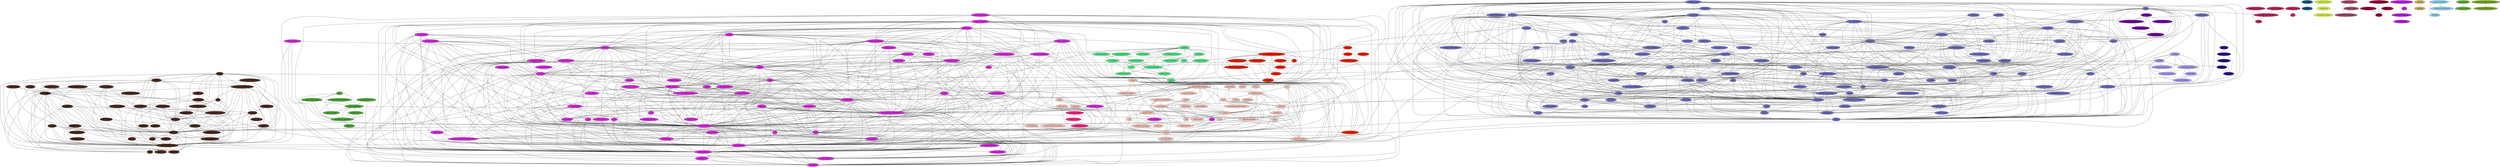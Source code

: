 /* Created by igraph 0.7.1 */
graph {
  0 [
    label="_alpha-beta-pruning"
    fillcolor="#4E2D21"
    name="_alpha-beta-pruning"
    style=filled
    community=8
  ];
  1 [
    label=_intelligence
    fillcolor="#6F71C0"
    name=_intelligence
    style=filled
    community=0
  ];
  2 [
    label=_nasa
    fillcolor="#6F71C0"
    name=_nasa
    style=filled
    community=0
  ];
  3 [
    label=_time
    fillcolor="#BF2960"
    name=_time
    style=filled
    community=20
  ];
  4 [
    label=_difference
    fillcolor="#4FAA39"
    name=_difference
    style=filled
    community=13
  ];
  5 [
    label=_deepmind
    fillcolor="#4E2D21"
    name=_deepmind
    style=filled
    community=8
  ];
  6 [
    label="_rule-acquisition"
    fillcolor="#F3C1B6"
    name="_rule-acquisition"
    style=filled
    community=7
  ];
  7 [
    label=_chaos
    fillcolor="#6F71C0"
    name=_chaos
    style=filled
    community=0
  ];
  8 [
    label=_search
    fillcolor="#55E589"
    name=_search
    style=filled
    community=12
  ];
  9 [
    label="_symbolic-ai"
    fillcolor="#F3C1B6"
    name="_symbolic-ai"
    style=filled
    community=7
  ];
  10 [
    label="_google-cloud"
    fillcolor="#DA2EE0"
    name="_google-cloud"
    style=filled
    community=1
  ];
  11 [
    label=_theory
    fillcolor="#6F71C0"
    name=_theory
    style=filled
    community=0
  ];
  12 [
    label=_forecasting
    fillcolor="#4E2D21"
    name=_forecasting
    style=filled
    community=8
  ];
  13 [
    label=_semantics
    fillcolor="#EF2205"
    name=_semantics
    style=filled
    community=14
  ];
  14 [
    label=_structure
    fillcolor="#300F88"
    name=_structure
    style=filled
    community=5
  ];
  15 [
    label=_invention
    fillcolor="#055B81"
    name=_invention
    style=filled
    community=2
  ];
  16 [
    label="_audio-processing"
    fillcolor="#DA2EE0"
    name="_audio-processing"
    style=filled
    community=1
  ];
  17 [
    label="_voice-recognition"
    fillcolor="#EF2205"
    name="_voice-recognition"
    style=filled
    community=14
  ];
  18 [
    label="_collision-avoidance"
    fillcolor="#A497F0"
    name="_collision-avoidance"
    style=filled
    community=16
  ];
  19 [
    label="_teaching-concepts"
    fillcolor="#6F71C0"
    name="_teaching-concepts"
    style=filled
    community=0
  ];
  20 [
    label=_probabilistic
    fillcolor="#6F71C0"
    name=_probabilistic
    style=filled
    community=0
  ];
  21 [
    label="_weak-ai"
    fillcolor="#6F71C0"
    name="_weak-ai"
    style=filled
    community=0
  ];
  22 [
    label="_automated-theorem-proving"
    fillcolor="#F3C1B6"
    name="_automated-theorem-proving"
    style=filled
    community=7
  ];
  23 [
    label=_dqn
    fillcolor="#4E2D21"
    name=_dqn
    style=filled
    community=8
  ];
  24 [
    label=_security
    fillcolor="#6F71C0"
    name=_security
    style=filled
    community=0
  ];
  25 [
    label=_tensorflow
    fillcolor="#DA2EE0"
    name=_tensorflow
    style=filled
    community=1
  ];
  26 [
    label="_asimovs-laws"
    fillcolor="#6F71C0"
    name="_asimovs-laws"
    style=filled
    community=0
  ];
  27 [
    label="_knapsack-problem"
    fillcolor="#4E2D21"
    name="_knapsack-problem"
    style=filled
    community=8
  ];
  28 [
    label=_thought
    fillcolor="#6F71C0"
    name=_thought
    style=filled
    community=0
  ];
  29 [
    label="_linear-regression"
    fillcolor="#DA2EE0"
    name="_linear-regression"
    style=filled
    community=1
  ];
  30 [
    label="_reference-request"
    fillcolor="#F3C1B6"
    name="_reference-request"
    style=filled
    community=7
  ];
  31 [
    label="_art-aesthetics"
    fillcolor="#DA2EE0"
    name="_art-aesthetics"
    style=filled
    community=1
  ];
  32 [
    label="_intelligence-metrics"
    fillcolor="#D6EC46"
    name="_intelligence-metrics"
    style=filled
    community=4
  ];
  33 [
    label="_knowledge-representation"
    fillcolor="#BF2960"
    name="_knowledge-representation"
    style=filled
    community=20
  ];
  34 [
    label="_utility-based"
    fillcolor="#F3C1B6"
    name="_utility-based"
    style=filled
    community=7
  ];
  35 [
    label="_machine-learning"
    fillcolor="#DA2EE0"
    name="_machine-learning"
    style=filled
    community=1
  ];
  36 [
    label="_predicting-ai-milestones"
    fillcolor="#6F71C0"
    name="_predicting-ai-milestones"
    style=filled
    community=0
  ];
  37 [
    label="_deep-learning"
    fillcolor="#DA2EE0"
    name="_deep-learning"
    style=filled
    community=1
  ];
  38 [
    label="_computational-linguistics"
    fillcolor="#EF2205"
    name="_computational-linguistics"
    style=filled
    community=14
  ];
  39 [
    label=_word2vec
    fillcolor="#EF2205"
    name=_word2vec
    style=filled
    community=14
  ];
  40 [
    label="_categorical-data"
    fillcolor="#55E589"
    name="_categorical-data"
    style=filled
    community=12
  ];
  41 [
    label="_ai-design"
    fillcolor="#F3C1B6"
    name="_ai-design"
    style=filled
    community=7
  ];
  42 [
    label="_loss-functions"
    fillcolor="#DA2EE0"
    name="_loss-functions"
    style=filled
    community=1
  ];
  43 [
    label="_data-science"
    fillcolor="#DA2EE0"
    name="_data-science"
    style=filled
    community=1
  ];
  44 [
    label="_language-processing"
    fillcolor="#F3C1B6"
    name="_language-processing"
    style=filled
    community=7
  ];
  45 [
    label=_hci
    fillcolor="#EF2205"
    name=_hci
    style=filled
    community=14
  ];
  46 [
    label=_lisp
    fillcolor="#F3C1B6"
    name=_lisp
    style=filled
    community=7
  ];
  47 [
    label="_reinforcement-learning"
    fillcolor="#4E2D21"
    name="_reinforcement-learning"
    style=filled
    community=8
  ];
  48 [
    label="_generative-adversarial-networks"
    fillcolor="#DA2EE0"
    name="_generative-adversarial-networks"
    style=filled
    community=1
  ];
  49 [
    label="_probability-distribution"
    fillcolor="#A34F70"
    name="_probability-distribution"
    style=filled
    community=3
  ];
  50 [
    label="_a-star"
    fillcolor="#55E589"
    name="_a-star"
    style=filled
    community=12
  ];
  51 [
    label="_self-driving"
    fillcolor="#6F71C0"
    name="_self-driving"
    style=filled
    community=0
  ];
  52 [
    label=_mdp
    fillcolor="#4E2D21"
    name=_mdp
    style=filled
    community=8
  ];
  53 [
    label=_quotes
    fillcolor="#6F71C0"
    name=_quotes
    style=filled
    community=0
  ];
  54 [
    label="_embedded-design"
    fillcolor="#FE2988"
    name="_embedded-design"
    style=filled
    community=10
  ];
  55 [
    label=_implementation
    fillcolor="#F3C1B6"
    name=_implementation
    style=filled
    community=7
  ];
  56 [
    label="_real-time"
    fillcolor="#4E2D21"
    name="_real-time"
    style=filled
    community=8
  ];
  57 [
    label="_mythology-of-ai"
    fillcolor="#6F71C0"
    name="_mythology-of-ai"
    style=filled
    community=0
  ];
  58 [
    label=_lstm
    fillcolor="#DA2EE0"
    name=_lstm
    style=filled
    community=1
  ];
  59 [
    label="_game-ai"
    fillcolor="#4E2D21"
    name="_game-ai"
    style=filled
    community=8
  ];
  60 [
    label=_alphazero
    fillcolor="#4E2D21"
    name=_alphazero
    style=filled
    community=8
  ];
  61 [
    label="_ai-development"
    fillcolor="#6F71C0"
    name="_ai-development"
    style=filled
    community=0
  ];
  62 [
    label=_rul
    fillcolor="#DA2EE0"
    name=_rul
    style=filled
    community=1
  ];
  63 [
    label=_philosophy
    fillcolor="#6F71C0"
    name=_philosophy
    style=filled
    community=0
  ];
  64 [
    label="_statistical-ai"
    fillcolor="#DA2EE0"
    name="_statistical-ai"
    style=filled
    community=1
  ];
  65 [
    label="_neural-networks"
    fillcolor="#DA2EE0"
    name="_neural-networks"
    style=filled
    community=1
  ];
  66 [
    label="_world-knowledge"
    fillcolor="#BF2960"
    name="_world-knowledge"
    style=filled
    community=20
  ];
  67 [
    label="_self-replication"
    fillcolor="#6F71C0"
    name="_self-replication"
    style=filled
    community=0
  ];
  68 [
    label="_decision-tree"
    fillcolor="#4E2D21"
    name="_decision-tree"
    style=filled
    community=8
  ];
  69 [
    label=_death
    fillcolor="#6F71C0"
    name=_death
    style=filled
    community=0
  ];
  70 [
    label=_heuristics
    fillcolor="#4E2D21"
    name=_heuristics
    style=filled
    community=8
  ];
  71 [
    label=_robotics
    fillcolor="#6F71C0"
    name=_robotics
    style=filled
    community=0
  ];
  72 [
    label="_sparse-input"
    fillcolor="#DA2EE0"
    name="_sparse-input"
    style=filled
    community=1
  ];
  73 [
    label=_wordvector
    fillcolor="#EF2205"
    name=_wordvector
    style=filled
    community=14
  ];
  74 [
    label=_java
    fillcolor="#F3C1B6"
    name=_java
    style=filled
    community=7
  ];
  75 [
    label=_optimization
    fillcolor="#55E589"
    name=_optimization
    style=filled
    community=12
  ];
  76 [
    label="_embodied-cognition"
    fillcolor="#BF2960"
    name="_embodied-cognition"
    style=filled
    community=20
  ];
  77 [
    label=_svm
    fillcolor="#DA2EE0"
    name=_svm
    style=filled
    community=1
  ];
  78 [
    label=_overfitting
    fillcolor="#DA2EE0"
    name=_overfitting
    style=filled
    community=1
  ];
  79 [
    label=_feasibility
    fillcolor="#055B81"
    name=_feasibility
    style=filled
    community=2
  ];
  80 [
    label="_ai-box"
    fillcolor="#6F71C0"
    name="_ai-box"
    style=filled
    community=0
  ];
  81 [
    label="_latent-variable"
    fillcolor="#A34F70"
    name="_latent-variable"
    style=filled
    community=3
  ];
  82 [
    label="_learning-algorithms"
    fillcolor="#55E589"
    name="_learning-algorithms"
    style=filled
    community=12
  ];
  83 [
    label="_hidden-layers"
    fillcolor="#DA2EE0"
    name="_hidden-layers"
    style=filled
    community=1
  ];
  84 [
    label=_gofai
    fillcolor="#970735"
    name=_gofai
    style=filled
    community=6
  ];
  85 [
    label=_feedback
    fillcolor="#300F88"
    name=_feedback
    style=filled
    community=5
  ];
  86 [
    label=_reasoning
    fillcolor="#6F71C0"
    name=_reasoning
    style=filled
    community=0
  ];
  87 [
    label=_robots
    fillcolor="#6F71C0"
    name=_robots
    style=filled
    community=0
  ];
  88 [
    label="_real-world"
    fillcolor="#6F71C0"
    name="_real-world"
    style=filled
    community=0
  ];
  89 [
    label="_convolutional-neural-networks"
    fillcolor="#DA2EE0"
    name="_convolutional-neural-networks"
    style=filled
    community=1
  ];
  90 [
    label="_lexical-recognition"
    fillcolor="#EF2205"
    name="_lexical-recognition"
    style=filled
    community=14
  ];
  91 [
    label="_problem-solving"
    fillcolor="#55E589"
    name="_problem-solving"
    style=filled
    community=12
  ];
  92 [
    label=_cognition
    fillcolor="#6F71C0"
    name=_cognition
    style=filled
    community=0
  ];
  93 [
    label=_dimensionality
    fillcolor="#DA2EE0"
    name=_dimensionality
    style=filled
    community=1
  ];
  94 [
    label="_structured-data"
    fillcolor="#55E589"
    name="_structured-data"
    style=filled
    community=12
  ];
  95 [
    label="_job-trends"
    fillcolor="#6F71C0"
    name="_job-trends"
    style=filled
    community=0
  ];
  96 [
    label=_checkers
    fillcolor="#4E2D21"
    name=_checkers
    style=filled
    community=8
  ];
  97 [
    label=_performance
    fillcolor="#DA2EE0"
    name=_performance
    style=filled
    community=1
  ];
  98 [
    label=_collaboration
    fillcolor="#D6EC46"
    name=_collaboration
    style=filled
    community=4
  ];
  99 [
    label=_classification
    fillcolor="#DA2EE0"
    name=_classification
    style=filled
    community=1
  ];
  100 [
    label="_value-iteration"
    fillcolor="#4E2D21"
    name="_value-iteration"
    style=filled
    community=8
  ];
  101 [
    label="_brute-force"
    fillcolor="#4E2D21"
    name="_brute-force"
    style=filled
    community=8
  ];
  102 [
    label=_proofs
    fillcolor="#4E2D21"
    name=_proofs
    style=filled
    community=8
  ];
  103 [
    label="_online-resources"
    fillcolor="#DA2EE0"
    name="_online-resources"
    style=filled
    community=1
  ];
  104 [
    label="_halting-problem"
    fillcolor="#B626DF"
    name="_halting-problem"
    style=filled
    community=19
  ];
  105 [
    label=_wetware
    fillcolor="#6F71C0"
    name=_wetware
    style=filled
    community=0
  ];
  106 [
    label=_connectivity
    fillcolor="#300F88"
    name=_connectivity
    style=filled
    community=5
  ];
  107 [
    label=_negamax
    fillcolor="#4E2D21"
    name=_negamax
    style=filled
    community=8
  ];
  108 [
    label=_mlp
    fillcolor="#DA2EE0"
    name=_mlp
    style=filled
    community=1
  ];
  109 [
    label="_signal-processing"
    fillcolor="#DA2EE0"
    name="_signal-processing"
    style=filled
    community=1
  ];
  110 [
    label=_gaming
    fillcolor="#4E2D21"
    name=_gaming
    style=filled
    community=8
  ];
  111 [
    label="_boltzmann-machine"
    fillcolor="#F3C1B6"
    name="_boltzmann-machine"
    style=filled
    community=7
  ];
  112 [
    label="_neural-doodle"
    fillcolor="#55E589"
    name="_neural-doodle"
    style=filled
    community=12
  ];
  113 [
    label=_r
    fillcolor="#BF2960"
    name=_r
    style=filled
    community=20
  ];
  114 [
    label=_cyborg
    fillcolor="#6F71C0"
    name=_cyborg
    style=filled
    community=0
  ];
  115 [
    label="_emotional-intelligence"
    fillcolor="#6F71C0"
    name="_emotional-intelligence"
    style=filled
    community=0
  ];
  116 [
    label="_combinatorial-games"
    fillcolor="#4E2D21"
    name="_combinatorial-games"
    style=filled
    community=8
  ];
  117 [
    label="_time-complexity"
    fillcolor="#55E589"
    name="_time-complexity"
    style=filled
    community=12
  ];
  118 [
    label=_anthropomorphism
    fillcolor="#6F71C0"
    name=_anthropomorphism
    style=filled
    community=0
  ];
  119 [
    label="_thought-vectors"
    fillcolor="#970735"
    name="_thought-vectors"
    style=filled
    community=6
  ];
  120 [
    label=_healthcare
    fillcolor="#EF2205"
    name=_healthcare
    style=filled
    community=14
  ];
  121 [
    label="_reward-clipping"
    fillcolor="#4E2D21"
    name="_reward-clipping"
    style=filled
    community=8
  ];
  122 [
    label=_marketability
    fillcolor="#6F71C0"
    name=_marketability
    style=filled
    community=0
  ];
  123 [
    label="_action-recognition"
    fillcolor="#A497F0"
    name="_action-recognition"
    style=filled
    community=16
  ];
  124 [
    label="_recurrent-neural-networks"
    fillcolor="#DA2EE0"
    name="_recurrent-neural-networks"
    style=filled
    community=1
  ];
  125 [
    label="_turing-test"
    fillcolor="#6F71C0"
    name="_turing-test"
    style=filled
    community=0
  ];
  126 [
    label="_open-ai"
    fillcolor="#4E2D21"
    name="_open-ai"
    style=filled
    community=8
  ];
  127 [
    label=_sentience
    fillcolor="#6F71C0"
    name=_sentience
    style=filled
    community=0
  ];
  128 [
    label="_digital-rights"
    fillcolor="#6F71C0"
    name="_digital-rights"
    style=filled
    community=0
  ];
  129 [
    label=_profession
    fillcolor="#F3C1B6"
    name=_profession
    style=filled
    community=7
  ];
  130 [
    label=_genes
    fillcolor="#6F71C0"
    name=_genes
    style=filled
    community=0
  ];
  131 [
    label=_alphago
    fillcolor="#4E2D21"
    name=_alphago
    style=filled
    community=8
  ];
  132 [
    label="_artificial-consciousness"
    fillcolor="#6F71C0"
    name="_artificial-consciousness"
    style=filled
    community=0
  ];
  133 [
    label=_bayes
    fillcolor="#F3C1B6"
    name=_bayes
    style=filled
    community=7
  ];
  134 [
    label=_convergence
    fillcolor="#55E589"
    name=_convergence
    style=filled
    community=12
  ];
  135 [
    label=_agi
    fillcolor="#6F71C0"
    name=_agi
    style=filled
    community=0
  ];
  136 [
    label="_decision-theory"
    fillcolor="#6F71C0"
    name="_decision-theory"
    style=filled
    community=0
  ];
  137 [
    label="_universal-constructor"
    fillcolor="#6F71C0"
    name="_universal-constructor"
    style=filled
    community=0
  ];
  138 [
    label=_rationality
    fillcolor="#6F71C0"
    name=_rationality
    style=filled
    community=0
  ];
  139 [
    label="_classical-ai"
    fillcolor="#970735"
    name="_classical-ai"
    style=filled
    community=6
  ];
  140 [
    label=_starcraft
    fillcolor="#F3C1B6"
    name=_starcraft
    style=filled
    community=7
  ];
  141 [
    label=_papers
    fillcolor="#DA2EE0"
    name=_papers
    style=filled
    community=1
  ];
  142 [
    label="_branching-factors"
    fillcolor="#4E2D21"
    name="_branching-factors"
    style=filled
    community=8
  ];
  143 [
    label="_software-evaluation"
    fillcolor="#F3C1B6"
    name="_software-evaluation"
    style=filled
    community=7
  ];
  144 [
    label=_deepstack
    fillcolor="#F3C1B6"
    name=_deepstack
    style=filled
    community=7
  ];
  145 [
    label=_matlab
    fillcolor="#DA2EE0"
    name=_matlab
    style=filled
    community=1
  ];
  146 [
    label="_facial-recognition"
    fillcolor="#DA2EE0"
    name="_facial-recognition"
    style=filled
    community=1
  ];
  147 [
    label="_artificial-neuron"
    fillcolor="#DA2EE0"
    name="_artificial-neuron"
    style=filled
    community=1
  ];
  148 [
    label="_spiking-networks"
    fillcolor="#72099C"
    name="_spiking-networks"
    style=filled
    community=18
  ];
  149 [
    label="_game-theory"
    fillcolor="#4E2D21"
    name="_game-theory"
    style=filled
    community=8
  ];
  150 [
    label="_norvig-russell"
    fillcolor="#6F71C0"
    name="_norvig-russell"
    style=filled
    community=0
  ];
  151 [
    label="_ai-basics"
    fillcolor="#F3C1B6"
    name="_ai-basics"
    style=filled
    community=7
  ];
  152 [
    label="_analog-computing"
    fillcolor="#72099C"
    name="_analog-computing"
    style=filled
    community=18
  ];
  153 [
    label=_htm
    fillcolor="#6F71C0"
    name=_htm
    style=filled
    community=0
  ];
  154 [
    label="_activation-function"
    fillcolor="#DA2EE0"
    name="_activation-function"
    style=filled
    community=1
  ];
  155 [
    label="_quality-control"
    fillcolor="#F3C1B6"
    name="_quality-control"
    style=filled
    community=7
  ];
  156 [
    label=_survival
    fillcolor="#6F71C0"
    name=_survival
    style=filled
    community=0
  ];
  157 [
    label=_ethics
    fillcolor="#6F71C0"
    name=_ethics
    style=filled
    community=0
  ];
  158 [
    label="_breadth-first-search"
    fillcolor="#55E589"
    name="_breadth-first-search"
    style=filled
    community=12
  ];
  159 [
    label=_go
    fillcolor="#4E2D21"
    name=_go
    style=filled
    community=8
  ];
  160 [
    label="_chat-bots"
    fillcolor="#EF2205"
    name="_chat-bots"
    style=filled
    community=14
  ];
  161 [
    label="_ai-community"
    fillcolor="#F3C1B6"
    name="_ai-community"
    style=filled
    community=7
  ];
  162 [
    label=_academia
    fillcolor="#F3C1B6"
    name=_academia
    style=filled
    community=7
  ];
  163 [
    label=_social
    fillcolor="#6F71C0"
    name=_social
    style=filled
    community=0
  ];
  164 [
    label="_intelligence-augmentation"
    fillcolor="#6F71C0"
    name="_intelligence-augmentation"
    style=filled
    community=0
  ];
  165 [
    label="_perfect-play"
    fillcolor="#4E2D21"
    name="_perfect-play"
    style=filled
    community=8
  ];
  166 [
    label="_cognitive-science"
    fillcolor="#6F71C0"
    name="_cognitive-science"
    style=filled
    community=0
  ];
  167 [
    label="_incompleteness-theorems"
    fillcolor="#6F71C0"
    name="_incompleteness-theorems"
    style=filled
    community=0
  ];
  168 [
    label=_backpropagation
    fillcolor="#DA2EE0"
    name=_backpropagation
    style=filled
    community=1
  ];
  169 [
    label="_text-summarization"
    fillcolor="#EF2205"
    name="_text-summarization"
    style=filled
    community=14
  ];
  170 [
    label="_soft-question"
    fillcolor="#6F71C0"
    name="_soft-question"
    style=filled
    community=0
  ];
  171 [
    label="_friendly-ai"
    fillcolor="#6F71C0"
    name="_friendly-ai"
    style=filled
    community=0
  ];
  172 [
    label=_abstraction
    fillcolor="#A497F0"
    name=_abstraction
    style=filled
    community=16
  ];
  173 [
    label="_intelligence-testing"
    fillcolor="#6F71C0"
    name="_intelligence-testing"
    style=filled
    community=0
  ];
  174 [
    label="_user-experience"
    fillcolor="#4E2D21"
    name="_user-experience"
    style=filled
    community=8
  ];
  175 [
    label=_history
    fillcolor="#6F71C0"
    name=_history
    style=filled
    community=0
  ];
  176 [
    label="_multi-armed-bandit"
    fillcolor="#55E589"
    name="_multi-armed-bandit"
    style=filled
    community=12
  ];
  177 [
    label="_deep-network"
    fillcolor="#DA2EE0"
    name="_deep-network"
    style=filled
    community=1
  ];
  178 [
    label=_keras
    fillcolor="#DA2EE0"
    name=_keras
    style=filled
    community=1
  ];
  179 [
    label=_ltsm
    fillcolor="#DA2EE0"
    name=_ltsm
    style=filled
    community=1
  ];
  180 [
    label=_legal
    fillcolor="#6F71C0"
    name=_legal
    style=filled
    community=0
  ];
  181 [
    label=_reliability
    fillcolor="#CBB463"
    name=_reliability
    style=filled
    community=9
  ];
  182 [
    label=_javascript
    fillcolor="#4E2D21"
    name=_javascript
    style=filled
    community=8
  ];
  183 [
    label="_autonomous-vehicles"
    fillcolor="#A497F0"
    name="_autonomous-vehicles"
    style=filled
    community=16
  ];
  184 [
    label="_quantum-computing"
    fillcolor="#B626DF"
    name="_quantum-computing"
    style=filled
    community=19
  ];
  185 [
    label="_self-awareness"
    fillcolor="#6F71C0"
    name="_self-awareness"
    style=filled
    community=0
  ];
  186 [
    label="_symbolic-computing"
    fillcolor="#970735"
    name="_symbolic-computing"
    style=filled
    community=6
  ];
  187 [
    label=_pathfinding
    fillcolor="#4E2D21"
    name=_pathfinding
    style=filled
    community=8
  ];
  188 [
    label=_poker
    fillcolor="#F3C1B6"
    name=_poker
    style=filled
    community=7
  ];
  189 [
    label="_open-source"
    fillcolor="#F3C1B6"
    name="_open-source"
    style=filled
    community=7
  ];
  190 [
    label=_challenges
    fillcolor="#4E2D21"
    name=_challenges
    style=filled
    community=8
  ];
  191 [
    label="_mapping-space"
    fillcolor="#FE2988"
    name="_mapping-space"
    style=filled
    community=10
  ];
  192 [
    label=_comparison
    fillcolor="#6F71C0"
    name=_comparison
    style=filled
    community=0
  ];
  193 [
    label="_human-inspired"
    fillcolor="#6F71C0"
    name="_human-inspired"
    style=filled
    community=0
  ];
  194 [
    label="_linear-algebra"
    fillcolor="#DA2EE0"
    name="_linear-algebra"
    style=filled
    community=1
  ];
  195 [
    label="_ultraintelligent-machine"
    fillcolor="#6F71C0"
    name="_ultraintelligent-machine"
    style=filled
    community=0
  ];
  196 [
    label="_hardware-evaluation"
    fillcolor="#72099C"
    name="_hardware-evaluation"
    style=filled
    community=18
  ];
  197 [
    label=_relu
    fillcolor="#DA2EE0"
    name=_relu
    style=filled
    community=1
  ];
  198 [
    label="_learning-theory"
    fillcolor="#6F71C0"
    name="_learning-theory"
    style=filled
    community=0
  ];
  199 [
    label="_neuromorphic-engineering"
    fillcolor="#72099C"
    name="_neuromorphic-engineering"
    style=filled
    community=18
  ];
  200 [
    label=_math
    fillcolor="#F3C1B6"
    name=_math
    style=filled
    community=7
  ];
  201 [
    label="_scene-classification"
    fillcolor="#4E2D21"
    name="_scene-classification"
    style=filled
    community=8
  ];
  202 [
    label=_emergence
    fillcolor="#6F71C0"
    name=_emergence
    style=filled
    community=0
  ];
  203 [
    label=_cars
    fillcolor="#6F71C0"
    name=_cars
    style=filled
    community=0
  ];
  204 [
    label="_simple-reflex-agents"
    fillcolor="#6F71C0"
    name="_simple-reflex-agents"
    style=filled
    community=0
  ];
  205 [
    label=_training
    fillcolor="#DA2EE0"
    name=_training
    style=filled
    community=1
  ];
  206 [
    label=_python
    fillcolor="#DA2EE0"
    name=_python
    style=filled
    community=1
  ];
  207 [
    label="_getting-started"
    fillcolor="#F3C1B6"
    name="_getting-started"
    style=filled
    community=7
  ];
  208 [
    label="_human-like"
    fillcolor="#6F71C0"
    name="_human-like"
    style=filled
    community=0
  ];
  209 [
    label="_alphago-zero"
    fillcolor="#4E2D21"
    name="_alphago-zero"
    style=filled
    community=8
  ];
  210 [
    label="_q-learning"
    fillcolor="#4E2D21"
    name="_q-learning"
    style=filled
    community=8
  ];
  211 [
    label="_creative-commons"
    fillcolor="#D6EC46"
    name="_creative-commons"
    style=filled
    community=4
  ];
  212 [
    label="_spanish-language"
    fillcolor="#F3C1B6"
    name="_spanish-language"
    style=filled
    community=7
  ];
  213 [
    label=_som
    fillcolor="#DA2EE0"
    name=_som
    style=filled
    community=1
  ];
  214 [
    label=_sense
    fillcolor="#6F71C0"
    name=_sense
    style=filled
    community=0
  ];
  215 [
    label=_attention
    fillcolor="#8ECFE5"
    name=_attention
    style=filled
    community=15
  ];
  216 [
    label="_super-organism"
    fillcolor="#6F71C0"
    name="_super-organism"
    style=filled
    community=0
  ];
  217 [
    label=_tools
    fillcolor="#55E589"
    name=_tools
    style=filled
    community=12
  ];
  218 [
    label="_computer-programming"
    fillcolor="#F3C1B6"
    name="_computer-programming"
    style=filled
    community=7
  ];
  219 [
    label="_neo-luddism"
    fillcolor="#6F71C0"
    name="_neo-luddism"
    style=filled
    community=0
  ];
  220 [
    label="_computer-vision"
    fillcolor="#DA2EE0"
    name="_computer-vision"
    style=filled
    community=1
  ];
  221 [
    label="_evolutionary-algorithms"
    fillcolor="#4FAA39"
    name="_evolutionary-algorithms"
    style=filled
    community=13
  ];
  222 [
    label=_fallibility
    fillcolor="#CBB463"
    name=_fallibility
    style=filled
    community=9
  ];
  223 [
    label="_value-alignment"
    fillcolor="#6F71C0"
    name="_value-alignment"
    style=filled
    community=0
  ];
  224 [
    label="_multi-agent-systems"
    fillcolor="#4E2D21"
    name="_multi-agent-systems"
    style=filled
    community=8
  ];
  225 [
    label="_graph-coloring"
    fillcolor="#4FAA39"
    name="_graph-coloring"
    style=filled
    community=13
  ];
  226 [
    label="_natural-language"
    fillcolor="#EF2205"
    name="_natural-language"
    style=filled
    community=14
  ];
  227 [
    label="_swarm-intelligence"
    fillcolor="#6F71C0"
    name="_swarm-intelligence"
    style=filled
    community=0
  ];
  228 [
    label="_unsupervised-learning"
    fillcolor="#DA2EE0"
    name="_unsupervised-learning"
    style=filled
    community=1
  ];
  229 [
    label="_long-short-term-memory"
    fillcolor="#8ECFE5"
    name="_long-short-term-memory"
    style=filled
    community=15
  ];
  230 [
    label=_efficiency
    fillcolor="#55E589"
    name=_efficiency
    style=filled
    community=12
  ];
  231 [
    label="_deep-blue"
    fillcolor="#4E2D21"
    name="_deep-blue"
    style=filled
    community=8
  ];
  232 [
    label="_sentiment-analysis"
    fillcolor="#DA2EE0"
    name="_sentiment-analysis"
    style=filled
    community=1
  ];
  233 [
    label="_markov-chain"
    fillcolor="#4E2D21"
    name="_markov-chain"
    style=filled
    community=8
  ];
  234 [
    label="_strong-narrow-ai"
    fillcolor="#6F71C0"
    name="_strong-narrow-ai"
    style=filled
    community=0
  ];
  235 [
    label="_consumer-product"
    fillcolor="#FE2988"
    name="_consumer-product"
    style=filled
    community=10
  ];
  236 [
    label="_cultural-change"
    fillcolor="#6EAC44"
    name="_cultural-change"
    style=filled
    community=11
  ];
  237 [
    label="_early-stopping"
    fillcolor="#F3C1B6"
    name="_early-stopping"
    style=filled
    community=7
  ];
  238 [
    label="_expert-system"
    fillcolor="#BF2960"
    name="_expert-system"
    style=filled
    community=20
  ];
  239 [
    label="_graph-theory"
    fillcolor="#300F88"
    name="_graph-theory"
    style=filled
    community=5
  ];
  240 [
    label="_gradient-descent"
    fillcolor="#DA2EE0"
    name="_gradient-descent"
    style=filled
    community=1
  ];
  241 [
    label="_legal-change"
    fillcolor="#6EAC44"
    name="_legal-change"
    style=filled
    community=11
  ];
  242 [
    label=_mindstorms
    fillcolor="#DA2EE0"
    name=_mindstorms
    style=filled
    community=1
  ];
  243 [
    label=_google
    fillcolor="#6F71C0"
    name=_google
    style=filled
    community=0
  ];
  244 [
    label="_node-js"
    fillcolor="#F3C1B6"
    name="_node-js"
    style=filled
    community=7
  ];
  245 [
    label="_c++"
    fillcolor="#F3C1B6"
    name="_c++"
    style=filled
    community=7
  ];
  246 [
    label=_superintelligence
    fillcolor="#6F71C0"
    name=_superintelligence
    style=filled
    community=0
  ];
  247 [
    label=_cyberterrorism
    fillcolor="#6F71C0"
    name=_cyberterrorism
    style=filled
    community=0
  ];
  248 [
    label="_new-ai"
    fillcolor="#6F71C0"
    name="_new-ai"
    style=filled
    community=0
  ];
  249 [
    label="_pattern-recognition"
    fillcolor="#DA2EE0"
    name="_pattern-recognition"
    style=filled
    community=1
  ];
  250 [
    label=_combinatorics
    fillcolor="#4E2D21"
    name=_combinatorics
    style=filled
    community=8
  ];
  251 [
    label=_perceptron
    fillcolor="#6F71C0"
    name=_perceptron
    style=filled
    community=0
  ];
  252 [
    label=_feedforward
    fillcolor="#DA2EE0"
    name=_feedforward
    style=filled
    community=1
  ];
  253 [
    label="_speech-synthesis"
    fillcolor="#DA2EE0"
    name="_speech-synthesis"
    style=filled
    community=1
  ];
  254 [
    label=_algorithm
    fillcolor="#55E589"
    name=_algorithm
    style=filled
    community=12
  ];
  255 [
    label=_datasets
    fillcolor="#DA2EE0"
    name=_datasets
    style=filled
    community=1
  ];
  256 [
    label=_sigmoid
    fillcolor="#DA2EE0"
    name=_sigmoid
    style=filled
    community=1
  ];
  257 [
    label="_random-variable"
    fillcolor="#A34F70"
    name="_random-variable"
    style=filled
    community=3
  ];
  258 [
    label="_monte-carlo-tree-search"
    fillcolor="#4E2D21"
    name="_monte-carlo-tree-search"
    style=filled
    community=8
  ];
  259 [
    label="_fitness-functions"
    fillcolor="#4FAA39"
    name="_fitness-functions"
    style=filled
    community=13
  ];
  260 [
    label="_imperfect-information"
    fillcolor="#4E2D21"
    name="_imperfect-information"
    style=filled
    community=8
  ];
  261 [
    label="_discount-factor"
    fillcolor="#4E2D21"
    name="_discount-factor"
    style=filled
    community=8
  ];
  262 [
    label="_vector-graphics-processing"
    fillcolor="#F3C1B6"
    name="_vector-graphics-processing"
    style=filled
    community=7
  ];
  263 [
    label=_graphs
    fillcolor="#300F88"
    name=_graphs
    style=filled
    community=5
  ];
  264 [
    label="_software-architecture"
    fillcolor="#A497F0"
    name="_software-architecture"
    style=filled
    community=16
  ];
  265 [
    label="_object-recognition"
    fillcolor="#DA2EE0"
    name="_object-recognition"
    style=filled
    community=1
  ];
  266 [
    label="_strong-ai"
    fillcolor="#6F71C0"
    name="_strong-ai"
    style=filled
    community=0
  ];
  267 [
    label="_ai-field"
    fillcolor="#F3C1B6"
    name="_ai-field"
    style=filled
    community=7
  ];
  268 [
    label=_storage
    fillcolor="#EF2205"
    name=_storage
    style=filled
    community=14
  ];
  269 [
    label=_brain
    fillcolor="#6F71C0"
    name=_brain
    style=filled
    community=0
  ];
  270 [
    label=_applications
    fillcolor="#6F71C0"
    name=_applications
    style=filled
    community=0
  ];
  271 [
    label="_genetic-algorithms"
    fillcolor="#4FAA39"
    name="_genetic-algorithms"
    style=filled
    community=13
  ];
  272 [
    label=_hypercomputation
    fillcolor="#DA2EE0"
    name=_hypercomputation
    style=filled
    community=1
  ];
  273 [
    label=_automation
    fillcolor="#6F71C0"
    name=_automation
    style=filled
    community=0
  ];
  274 [
    label=_biology
    fillcolor="#6F71C0"
    name=_biology
    style=filled
    community=0
  ];
  275 [
    label="_natural-language-processing"
    fillcolor="#EF2205"
    name="_natural-language-processing"
    style=filled
    community=14
  ];
  276 [
    label=_models
    fillcolor="#DA2EE0"
    name=_models
    style=filled
    community=1
  ];
  277 [
    label=_singularity
    fillcolor="#6F71C0"
    name=_singularity
    style=filled
    community=0
  ];
  278 [
    label="_hyper-parameters"
    fillcolor="#55E589"
    name="_hyper-parameters"
    style=filled
    community=12
  ];
  279 [
    label="_incomplete-information"
    fillcolor="#6F71C0"
    name="_incomplete-information"
    style=filled
    community=0
  ];
  280 [
    label="_risk-management"
    fillcolor="#6F71C0"
    name="_risk-management"
    style=filled
    community=0
  ];
  281 [
    label="_resource-request"
    fillcolor="#DA2EE0"
    name="_resource-request"
    style=filled
    community=1
  ];
  282 [
    label="_unassisted-learning"
    fillcolor="#4FAA39"
    name="_unassisted-learning"
    style=filled
    community=13
  ];
  283 [
    label=_architecture
    fillcolor="#6F71C0"
    name=_architecture
    style=filled
    community=0
  ];
  284 [
    label=_confidence
    fillcolor="#6F71C0"
    name=_confidence
    style=filled
    community=0
  ];
  285 [
    label="_sequence-modelling"
    fillcolor="#8ECFE5"
    name="_sequence-modelling"
    style=filled
    community=15
  ];
  286 [
    label=_prediction
    fillcolor="#DA2EE0"
    name=_prediction
    style=filled
    community=1
  ];
  287 [
    label=_praxis
    fillcolor="#F3C1B6"
    name=_praxis
    style=filled
    community=7
  ];
  288 [
    label=_deepdream
    fillcolor="#DA2EE0"
    name=_deepdream
    style=filled
    community=1
  ];
  289 [
    label="_russell-norvig"
    fillcolor="#F3C1B6"
    name="_russell-norvig"
    style=filled
    community=7
  ];
  290 [
    label="_generative-model"
    fillcolor="#DA2EE0"
    name="_generative-model"
    style=filled
    community=1
  ];
  291 [
    label=_minimax
    fillcolor="#4E2D21"
    name=_minimax
    style=filled
    community=8
  ];
  292 [
    label=_neurons
    fillcolor="#6F71C0"
    name=_neurons
    style=filled
    community=0
  ];
  293 [
    label="_control-problem"
    fillcolor="#6F71C0"
    name="_control-problem"
    style=filled
    community=0
  ];
  294 [
    label=_topology
    fillcolor="#A497F0"
    name=_topology
    style=filled
    community=16
  ];
  295 [
    label=_prolog
    fillcolor="#F3C1B6"
    name=_prolog
    style=filled
    community=7
  ];
  296 [
    label="_genetic-programming"
    fillcolor="#4FAA39"
    name="_genetic-programming"
    style=filled
    community=13
  ];
  297 [
    label="_programming-languages"
    fillcolor="#F3C1B6"
    name="_programming-languages"
    style=filled
    community=7
  ];
  298 [
    label=_generalization
    fillcolor="#DA2EE0"
    name=_generalization
    style=filled
    community=1
  ];
  299 [
    label=_ocr
    fillcolor="#B626DF"
    name=_ocr
    style=filled
    community=19
  ];
  300 [
    label=_chess
    fillcolor="#4E2D21"
    name=_chess
    style=filled
    community=8
  ];
  301 [
    label=_research
    fillcolor="#6F71C0"
    name=_research
    style=filled
    community=0
  ];
  302 [
    label=_terminology
    fillcolor="#6F71C0"
    name=_terminology
    style=filled
    community=0
  ];
  303 [
    label="_self-play"
    fillcolor="#4E2D21"
    name="_self-play"
    style=filled
    community=8
  ];
  304 [
    label=_regularization
    fillcolor="#DA2EE0"
    name=_regularization
    style=filled
    community=1
  ];
  305 [
    label=_quantification
    fillcolor="#6F71C0"
    name=_quantification
    style=filled
    community=0
  ];
  306 [
    label="_path-planning"
    fillcolor="#4E2D21"
    name="_path-planning"
    style=filled
    community=8
  ];
  307 [
    label="_fuzzy-logic"
    fillcolor="#F3C1B6"
    name="_fuzzy-logic"
    style=filled
    community=7
  ];
  308 [
    label="_ai-takeover"
    fillcolor="#6F71C0"
    name="_ai-takeover"
    style=filled
    community=0
  ];
  309 [
    label=_neat
    fillcolor="#4FAA39"
    name=_neat
    style=filled
    community=13
  ];
  310 [
    label=_cyborexis
    fillcolor="#6F71C0"
    name=_cyborexis
    style=filled
    community=0
  ];
  311 [
    label="_feature-selection"
    fillcolor="#DA2EE0"
    name="_feature-selection"
    style=filled
    community=1
  ];
  312 [
    label="_markov-decision-process"
    fillcolor="#7CAB27"
    name="_markov-decision-process"
    style=filled
    community=17
  ];
  313 [
    label="_finite-markov-decision-process"
    fillcolor="#7CAB27"
    name="_finite-markov-decision-process"
    style=filled
    community=17
  ];
  314 [
    label="_image-recognition"
    fillcolor="#DA2EE0"
    name="_image-recognition"
    style=filled
    community=1
  ];
  315 [
    label="_maximum-likelihood"
    fillcolor="#DA2EE0"
    name="_maximum-likelihood"
    style=filled
    community=1
  ];
  316 [
    label=_hardware
    fillcolor="#72099C"
    name=_hardware
    style=filled
    community=18
  ];
  317 [
    label=_definitions
    fillcolor="#6F71C0"
    name=_definitions
    style=filled
    community=0
  ];
  318 [
    label=_watson
    fillcolor="#EF2205"
    name=_watson
    style=filled
    community=14
  ];
  319 [
    label="_detecting-patterns"
    fillcolor="#DA2EE0"
    name="_detecting-patterns"
    style=filled
    community=1
  ];
  320 [
    label=_autoencoders
    fillcolor="#DA2EE0"
    name=_autoencoders
    style=filled
    community=1
  ];
  321 [
    label="_ai-safety"
    fillcolor="#A497F0"
    name="_ai-safety"
    style=filled
    community=16
  ];
  322 [
    label="_chinese-room-argument"
    fillcolor="#6F71C0"
    name="_chinese-room-argument"
    style=filled
    community=0
  ];
  323 [
    label=_deepdreaming
    fillcolor="#DA2EE0"
    name=_deepdreaming
    style=filled
    community=1
  ];
  324 [
    label="_declarative-programming"
    fillcolor="#4FAA39"
    name="_declarative-programming"
    style=filled
    community=13
  ];
  325 [
    label="_handwritten-characters"
    fillcolor="#B626DF"
    name="_handwritten-characters"
    style=filled
    community=19
  ];
  326 [
    label="_goal-based"
    fillcolor="#F3C1B6"
    name="_goal-based"
    style=filled
    community=7
  ];
  327 [
    label=_logic
    fillcolor="#6F71C0"
    name=_logic
    style=filled
    community=0
  ];
  328 [
    label=_dropout
    fillcolor="#DA2EE0"
    name=_dropout
    style=filled
    community=1
  ];
  329 [
    label=_cfg
    fillcolor="#F3C1B6"
    name=_cfg
    style=filled
    community=7
  ];
  330 [
    label="_intelligent-agent"
    fillcolor="#6F71C0"
    name="_intelligent-agent"
    style=filled
    community=0
  ];
  331 [
    label=_concepts
    fillcolor="#F3C1B6"
    name=_concepts
    style=filled
    community=7
  ];

  327 -- 243 [
    weight=1
  ];
  273 -- 246 [
    weight=1
  ];
  302 -- 164 [
    weight=1
  ];
  284 -- 11 [
    weight=1
  ];
  105 -- 11 [
    weight=1
  ];
  293 -- 24 [
    weight=1
  ];
  132 -- 11 [
    weight=4
  ];
  254 -- 8 [
    weight=20
  ];
  304 -- 37 [
    weight=2
  ];
  330 -- 63 [
    weight=2
  ];
  293 -- 11 [
    weight=1
  ];
  207 -- 162 [
    weight=2
  ];
  255 -- 178 [
    weight=1
  ];
  149 -- 110 [
    weight=1
  ];
  214 -- 208 [
    weight=1
  ];
  314 -- 249 [
    weight=4
  ];
  265 -- 25 [
    weight=6
  ];
  220 -- 205 [
    weight=1
  ];
  59 -- 0 [
    weight=4
  ];
  35 -- 25 [
    weight=10
  ];
  97 -- 58 [
    weight=1
  ];
  121 -- 100 [
    weight=1
  ];
  161 -- 46 [
    weight=1
  ];
  274 -- 202 [
    weight=1
  ];
  276 -- 37 [
    weight=3
  ];
  286 -- 220 [
    weight=1
  ];
  135 -- 20 [
    weight=1
  ];
  265 -- 178 [
    weight=2
  ];
  297 -- 74 [
    weight=1
  ];
  314 -- 43 [
    weight=2
  ];
  270 -- 247 [
    weight=1
  ];
  65 -- 35 [
    weight=184
  ];
  290 -- 253 [
    weight=1
  ];
  145 -- 99 [
    weight=2
  ];
  179 -- 35 [
    weight=1
  ];
  125 -- 115 [
    weight=2
  ];
  223 -- 11 [
    weight=1
  ];
  321 -- 172 [
    weight=1
  ];
  168 -- 42 [
    weight=1
  ];
  282 -- 271 [
    weight=3
  ];
  131 -- 101 [
    weight=1
  ];
  317 -- 277 [
    weight=1
  ];
  125 -- 63 [
    weight=1
  ];
  131 -- 110 [
    weight=1
  ];
  286 -- 89 [
    weight=2
  ];
  178 -- 37 [
    weight=14
  ];
  228 -- 65 [
    weight=9
  ];
  323 -- 220 [
    weight=1
  ];
  246 -- 63 [
    weight=1
  ];
  320 -- 206 [
    weight=1
  ];
  43 -- 37 [
    weight=4
  ];
  161 -- 151 [
    weight=5
  ];
  283 -- 11 [
    weight=2
  ];
  195 -- 57 [
    weight=1
  ];
  121 -- 47 [
    weight=1
  ];
  81 -- 49 [
    weight=1
  ];
  74 -- 41 [
    weight=2
  ];
  232 -- 35 [
    weight=2
  ];
  206 -- 65 [
    weight=25
  ];
  99 -- 58 [
    weight=1
  ];
  206 -- 147 [
    weight=1
  ];
  277 -- 195 [
    weight=2
  ];
  314 -- 146 [
    weight=5
  ];
  323 -- 89 [
    weight=2
  ];
  59 -- 5 [
    weight=1
  ];
  254 -- 75 [
    weight=4
  ];
  58 -- 37 [
    weight=11
  ];
  205 -- 147 [
    weight=1
  ];
  169 -- 17 [
    weight=1
  ];
  314 -- 25 [
    weight=6
  ];
  226 -- 38 [
    weight=1
  ];
  228 -- 64 [
    weight=1
  ];
  277 -- 273 [
    weight=2
  ];
  301 -- 87 [
    weight=2
  ];
  293 -- 67 [
    weight=1
  ];
  300 -- 149 [
    weight=3
  ];
  131 -- 47 [
    weight=1
  ];
  257 -- 81 [
    weight=1
  ];
  74 -- 30 [
    weight=1
  ];
  301 -- 175 [
    weight=3
  ];
  177 -- 58 [
    weight=2
  ];
  60 -- 59 [
    weight=2
  ];
  266 -- 132 [
    weight=1
  ];
  89 -- 25 [
    weight=16
  ];
  286 -- 43 [
    weight=1
  ];
  185 -- 157 [
    weight=1
  ];
  330 -- 20 [
    weight=1
  ];
  282 -- 221 [
    weight=2
  ];
  224 -- 187 [
    weight=1
  ];
  188 -- 161 [
    weight=1
  ];
  195 -- 11 [
    weight=1
  ];
  275 -- 45 [
    weight=1
  ];
  290 -- 89 [
    weight=1
  ];
  185 -- 156 [
    weight=1
  ];
  330 -- 138 [
    weight=1
  ];
  301 -- 208 [
    weight=1
  ];
  330 -- 157 [
    weight=1
  ];
  220 -- 143 [
    weight=3
  ];
  240 -- 89 [
    weight=3
  ];
  268 -- 90 [
    weight=1
  ];
  251 -- 208 [
    weight=1
  ];
  66 -- 33 [
    weight=3
  ];
  254 -- 50 [
    weight=1
  ];
  228 -- 35 [
    weight=14
  ];
  311 -- 29 [
    weight=1
  ];
  297 -- 46 [
    weight=3
  ];
  220 -- 37 [
    weight=29
  ];
  220 -- 99 [
    weight=6
  ];
  219 -- 63 [
    weight=1
  ];
  324 -- 271 [
    weight=1
  ];
  78 -- 37 [
    weight=4
  ];
  210 -- 59 [
    weight=6
  ];
  255 -- 58 [
    weight=2
  ];
  254 -- 91 [
    weight=9
  ];
  151 -- 46 [
    weight=1
  ];
  178 -- 89 [
    weight=14
  ];
  317 -- 166 [
    weight=1
  ];
  186 -- 139 [
    weight=1
  ];
  170 -- 132 [
    weight=2
  ];
  42 -- 37 [
    weight=3
  ];
  293 -- 277 [
    weight=2
  ];
  224 -- 47 [
    weight=4
  ];
  331 -- 177 [
    weight=1
  ];
  330 -- 173 [
    weight=1
  ];
  325 -- 184 [
    weight=1
  ];
  220 -- 177 [
    weight=4
  ];
  228 -- 48 [
    weight=1
  ];
  248 -- 115 [
    weight=1
  ];
  269 -- 105 [
    weight=1
  ];
  147 -- 99 [
    weight=1
  ];
  290 -- 255 [
    weight=1
  ];
  269 -- 87 [
    weight=1
  ];
  110 -- 47 [
    weight=5
  ];
  202 -- 24 [
    weight=2
  ];
  51 -- 20 [
    weight=1
  ];
  252 -- 37 [
    weight=4
  ];
  205 -- 37 [
    weight=17
  ];
  330 -- 115 [
    weight=1
  ];
  328 -- 89 [
    weight=1
  ];
  248 -- 171 [
    weight=1
  ];
  170 -- 11 [
    weight=3
  ];
  161 -- 140 [
    weight=1
  ];
  283 -- 135 [
    weight=1
  ];
  293 -- 195 [
    weight=1
  ];
  328 -- 65 [
    weight=3
  ];
  266 -- 125 [
    weight=4
  ];
  308 -- 219 [
    weight=1
  ];
  301 -- 163 [
    weight=2
  ];
  206 -- 177 [
    weight=2
  ];
  65 -- 42 [
    weight=3
  ];
  328 -- 78 [
    weight=1
  ];
  316 -- 199 [
    weight=4
  ];
  96 -- 59 [
    weight=2
  ];
  65 -- 17 [
    weight=3
  ];
  206 -- 89 [
    weight=11
  ];
  326 -- 34 [
    weight=1
  ];
  302 -- 175 [
    weight=2
  ];
  266 -- 57 [
    weight=1
  ];
  293 -- 180 [
    weight=1
  ];
  294 -- 206 [
    weight=1
  ];
  301 -- 88 [
    weight=1
  ];
  256 -- 154 [
    weight=2
  ];
  277 -- 135 [
    weight=2
  ];
  141 -- 58 [
    weight=1
  ];
  302 -- 266 [
    weight=4
  ];
  331 -- 326 [
    weight=1
  ];
  195 -- 115 [
    weight=1
  ];
  301 -- 283 [
    weight=1
  ];
  94 -- 82 [
    weight=1
  ];
  247 -- 24 [
    weight=1
  ];
  327 -- 277 [
    weight=1
  ];
  107 -- 59 [
    weight=1
  ];
  286 -- 205 [
    weight=2
  ];
  194 -- 99 [
    weight=1
  ];
  164 -- 114 [
    weight=1
  ];
  304 -- 78 [
    weight=2
  ];
  291 -- 224 [
    weight=1
  ];
  87 -- 1 [
    weight=1
  ];
  258 -- 101 [
    weight=1
  ];
  311 -- 93 [
    weight=2
  ];
  191 -- 54 [
    weight=1
  ];
  286 -- 65 [
    weight=9
  ];
  50 -- 8 [
    weight=1
  ];
  319 -- 37 [
    weight=1
  ];
  280 -- 156 [
    weight=1
  ];
  228 -- 220 [
    weight=1
  ];
  326 -- 151 [
    weight=2
  ];
  151 -- 55 [
    weight=1
  ];
  300 -- 159 [
    weight=2
  ];
  317 -- 266 [
    weight=1
  ];
  138 -- 1 [
    weight=1
  ];
  65 -- 64 [
    weight=1
  ];
  145 -- 43 [
    weight=2
  ];
  60 -- 47 [
    weight=3
  ];
  170 -- 135 [
    weight=1
  ];
  177 -- 78 [
    weight=2
  ];
  145 -- 58 [
    weight=1
  ];
  265 -- 89 [
    weight=14
  ];
  280 -- 24 [
    weight=2
  ];
  302 -- 192 [
    weight=2
  ];
  269 -- 11 [
    weight=1
  ];
  297 -- 41 [
    weight=4
  ];
  291 -- 59 [
    weight=8
  ];
  155 -- 143 [
    weight=1
  ];
  124 -- 89 [
    weight=6
  ];
  266 -- 136 [
    weight=1
  ];
  67 -- 11 [
    weight=1
  ];
  246 -- 208 [
    weight=1
  ];
  316 -- 152 [
    weight=1
  ];
  48 -- 35 [
    weight=3
  ];
  237 -- 151 [
    weight=1
  ];
  317 -- 135 [
    weight=1
  ];
  166 -- 157 [
    weight=1
  ];
  107 -- 47 [
    weight=1
  ];
  330 -- 283 [
    weight=1
  ];
  207 -- 129 [
    weight=1
  ];
  82 -- 40 [
    weight=1
  ];
  290 -- 205 [
    weight=3
  ];
  135 -- 63 [
    weight=7
  ];
  255 -- 145 [
    weight=1
  ];
  178 -- 35 [
    weight=8
  ];
  287 -- 207 [
    weight=1
  ];
  125 -- 1 [
    weight=1
  ];
  43 -- 25 [
    weight=1
  ];
  71 -- 2 [
    weight=2
  ];
  99 -- 77 [
    weight=1
  ];
  228 -- 178 [
    weight=1
  ];
  228 -- 111 [
    weight=1
  ];
  314 -- 37 [
    weight=31
  ];
  192 -- 164 [
    weight=1
  ];
  124 -- 99 [
    weight=3
  ];
  180 -- 157 [
    weight=1
  ];
  208 -- 125 [
    weight=1
  ];
  170 -- 57 [
    weight=1
  ];
  210 -- 70 [
    weight=1
  ];
  258 -- 110 [
    weight=3
  ];
  269 -- 227 [
    weight=1
  ];
  86 -- 1 [
    weight=1
  ];
  321 -- 294 [
    weight=1
  ];
  220 -- 124 [
    weight=2
  ];
  254 -- 82 [
    weight=9
  ];
  302 -- 71 [
    weight=2
  ];
  252 -- 35 [
    weight=3
  ];
  318 -- 120 [
    weight=1
  ];
  208 -- 157 [
    weight=1
  ];
  100 -- 47 [
    weight=4
  ];
  116 -- 0 [
    weight=1
  ];
  258 -- 47 [
    weight=4
  ];
  57 -- 11 [
    weight=2
  ];
  64 -- 48 [
    weight=1
  ];
  240 -- 37 [
    weight=4
  ];
  330 -- 246 [
    weight=1
  ];
  71 -- 26 [
    weight=1
  ];
  322 -- 63 [
    weight=1
  ];
  319 -- 249 [
    weight=6
  ];
  182 -- 5 [
    weight=1
  ];
  249 -- 220 [
    weight=1
  ];
  252 -- 124 [
    weight=1
  ];
  89 -- 16 [
    weight=1
  ];
  210 -- 165 [
    weight=1
  ];
  314 -- 145 [
    weight=5
  ];
  301 -- 270 [
    weight=1
  ];
  286 -- 97 [
    weight=1
  ];
  314 -- 109 [
    weight=1
  ];
  89 -- 78 [
    weight=2
  ];
  87 -- 61 [
    weight=1
  ];
  177 -- 109 [
    weight=1
  ];
  317 -- 195 [
    weight=2
  ];
  42 -- 35 [
    weight=2
  ];
  265 -- 220 [
    weight=10
  ];
  300 -- 59 [
    weight=4
  ];
  186 -- 84 [
    weight=3
  ];
  319 -- 89 [
    weight=3
  ];
  207 -- 30 [
    weight=4
  ];
  330 -- 214 [
    weight=1
  ];
  295 -- 161 [
    weight=1
  ];
  292 -- 166 [
    weight=1
  ];
  255 -- 64 [
    weight=1
  ];
  267 -- 162 [
    weight=1
  ];
  173 -- 135 [
    weight=1
  ];
  294 -- 183 [
    weight=3
  ];
  205 -- 124 [
    weight=3
  ];
  283 -- 274 [
    weight=2
  ];
  274 -- 130 [
    weight=1
  ];
  102 -- 47 [
    weight=2
  ];
  314 -- 232 [
    weight=1
  ];
  330 -- 11 [
    weight=2
  ];
  315 -- 35 [
    weight=1
  ];
  250 -- 70 [
    weight=1
  ];
  115 -- 11 [
    weight=1
  ];
  276 -- 275 [
    weight=1
  ];
  266 -- 24 [
    weight=1
  ];
  258 -- 142 [
    weight=1
  ];
  157 -- 87 [
    weight=1
  ];
  301 -- 279 [
    weight=1
  ];
  308 -- 293 [
    weight=1
  ];
  277 -- 36 [
    weight=1
  ];
  157 -- 135 [
    weight=2
  ];
  302 -- 138 [
    weight=1
  ];
  205 -- 89 [
    weight=10
  ];
  240 -- 194 [
    weight=1
  ];
  131 -- 60 [
    weight=3
  ];
  281 -- 35 [
    weight=1
  ];
  132 -- 20 [
    weight=1
  ];
  255 -- 206 [
    weight=5
  ];
  301 -- 69 [
    weight=1
  ];
  136 -- 51 [
    weight=3
  ];
  276 -- 255 [
    weight=2
  ];
  214 -- 87 [
    weight=1
  ];
  168 -- 145 [
    weight=2
  ];
  205 -- 48 [
    weight=1
  ];
  170 -- 53 [
    weight=1
  ];
  275 -- 226 [
    weight=1
  ];
  211 -- 98 [
    weight=1
  ];
  318 -- 90 [
    weight=1
  ];
  175 -- 173 [
    weight=2
  ];
  300 -- 125 [
    weight=1
  ];
  327 -- 157 [
    weight=2
  ];
  220 -- 146 [
    weight=1
  ];
  97 -- 89 [
    weight=3
  ];
  228 -- 25 [
    weight=1
  ];
  47 -- 35 [
    weight=49
  ];
  64 -- 37 [
    weight=1
  ];
  303 -- 165 [
    weight=1
  ];
  206 -- 43 [
    weight=1
  ];
  180 -- 51 [
    weight=1
  ];
  319 -- 265 [
    weight=1
  ];
  157 -- 19 [
    weight=1
  ];
  182 -- 131 [
    weight=1
  ];
  170 -- 20 [
    weight=1
  ];
  314 -- 220 [
    weight=17
  ];
  178 -- 58 [
    weight=7
  ];
  52 -- 47 [
    weight=3
  ];
  208 -- 11 [
    weight=2
  ];
  269 -- 115 [
    weight=1
  ];
  224 -- 110 [
    weight=1
  ];
  41 -- 35 [
    weight=33
  ];
  218 -- 151 [
    weight=1
  ];
  330 -- 21 [
    weight=1
  ];
  269 -- 136 [
    weight=1
  ];
  177 -- 64 [
    weight=1
  ];
  301 -- 51 [
    weight=2
  ];
  271 -- 225 [
    weight=1
  ];
  157 -- 11 [
    weight=4
  ];
  177 -- 42 [
    weight=1
  ];
  208 -- 57 [
    weight=1
  ];
  200 -- 151 [
    weight=6
  ];
  265 -- 249 [
    weight=1
  ];
  273 -- 266 [
    weight=1
  ];
  79 -- 15 [
    weight=1
  ];
  317 -- 301 [
    weight=1
  ];
  317 -- 175 [
    weight=1
  ];
  280 -- 185 [
    weight=1
  ];
  293 -- 273 [
    weight=1
  ];
  224 -- 56 [
    weight=1
  ];
  58 -- 25 [
    weight=2
  ];
  275 -- 17 [
    weight=7
  ];
  165 -- 59 [
    weight=1
  ];
  246 -- 132 [
    weight=1
  ];
  251 -- 118 [
    weight=1
  ];
  265 -- 147 [
    weight=1
  ];
  291 -- 70 [
    weight=1
  ];
  273 -- 71 [
    weight=1
  ];
  151 -- 143 [
    weight=3
  ];
  89 -- 35 [
    weight=41
  ];
  87 -- 63 [
    weight=1
  ];
  301 -- 170 [
    weight=1
  ];
  313 -- 312 [
    weight=1
  ];
  219 -- 135 [
    weight=1
  ];
  242 -- 65 [
    weight=1
  ];
  136 -- 63 [
    weight=1
  ];
  302 -- 151 [
    weight=5
  ];
  280 -- 163 [
    weight=2
  ];
  205 -- 93 [
    weight=1
  ];
  167 -- 63 [
    weight=1
  ];
  296 -- 221 [
    weight=1
  ];
  327 -- 11 [
    weight=1
  ];
  266 -- 219 [
    weight=3
  ];
  285 -- 215 [
    weight=1
  ];
  311 -- 35 [
    weight=2
  ];
  276 -- 206 [
    weight=1
  ];
  295 -- 151 [
    weight=1
  ];
  158 -- 82 [
    weight=1
  ];
  273 -- 30 [
    weight=1
  ];
  290 -- 249 [
    weight=1
  ];
  303 -- 210 [
    weight=1
  ];
  175 -- 166 [
    weight=1
  ];
  310 -- 273 [
    weight=1
  ];
  228 -- 206 [
    weight=3
  ];
  330 -- 302 [
    weight=3
  ];
  320 -- 178 [
    weight=1
  ];
  277 -- 157 [
    weight=1
  ];
  232 -- 42 [
    weight=1
  ];
  278 -- 75 [
    weight=1
  ];
  308 -- 137 [
    weight=1
  ];
  273 -- 219 [
    weight=1
  ];
  205 -- 99 [
    weight=7
  ];
  297 -- 207 [
    weight=3
  ];
  269 -- 216 [
    weight=1
  ];
  146 -- 37 [
    weight=2
  ];
  249 -- 35 [
    weight=8
  ];
  193 -- 7 [
    weight=1
  ];
  162 -- 151 [
    weight=2
  ];
  142 -- 110 [
    weight=1
  ];
  320 -- 65 [
    weight=3
  ];
  99 -- 25 [
    weight=5
  ];
  63 -- 53 [
    weight=1
  ];
  210 -- 23 [
    weight=6
  ];
  205 -- 178 [
    weight=4
  ];
  175 -- 170 [
    weight=1
  ];
  194 -- 65 [
    weight=4
  ];
  182 -- 47 [
    weight=1
  ];
  29 -- 25 [
    weight=2
  ];
  157 -- 128 [
    weight=1
  ];
  204 -- 138 [
    weight=1
  ];
  270 -- 227 [
    weight=2
  ];
  243 -- 63 [
    weight=1
  ];
  173 -- 115 [
    weight=2
  ];
  187 -- 70 [
    weight=2
  ];
  266 -- 193 [
    weight=1
  ];
  203 -- 21 [
    weight=1
  ];
  303 -- 47 [
    weight=3
  ];
  218 -- 41 [
    weight=1
  ];
  284 -- 157 [
    weight=1
  ];
  276 -- 97 [
    weight=1
  ];
  301 -- 293 [
    weight=1
  ];
  304 -- 65 [
    weight=1
  ];
  72 -- 37 [
    weight=1
  ];
  330 -- 125 [
    weight=1
  ];
  283 -- 270 [
    weight=1
  ];
  185 -- 132 [
    weight=2
  ];
  69 -- 63 [
    weight=1
  ];
  207 -- 41 [
    weight=10
  ];
  140 -- 59 [
    weight=1
  ];
  331 -- 151 [
    weight=11
  ];
  292 -- 269 [
    weight=3
  ];
  65 -- 47 [
    weight=26
  ];
  276 -- 89 [
    weight=1
  ];
  297 -- 212 [
    weight=1
  ];
  265 -- 205 [
    weight=3
  ];
  306 -- 149 [
    weight=1
  ];
  178 -- 43 [
    weight=2
  ];
  65 -- 59 [
    weight=20
  ];
  116 -- 107 [
    weight=1
  ];
  194 -- 37 [
    weight=1
  ];
  314 -- 286 [
    weight=2
  ];
  275 -- 169 [
    weight=6
  ];
  206 -- 25 [
    weight=15
  ];
  320 -- 89 [
    weight=3
  ];
  302 -- 270 [
    weight=1
  ];
  205 -- 168 [
    weight=5
  ];
  159 -- 59 [
    weight=2
  ];
  327 -- 302 [
    weight=2
  ];
  307 -- 200 [
    weight=1
  ];
  260 -- 47 [
    weight=1
  ];
  43 -- 35 [
    weight=11
  ];
  258 -- 116 [
    weight=2
  ];
  59 -- 23 [
    weight=2
  ];
  255 -- 220 [
    weight=3
  ];
  85 -- 14 [
    weight=1
  ];
  134 -- 75 [
    weight=2
  ];
  301 -- 135 [
    weight=2
  ];
  261 -- 47 [
    weight=2
  ];
  206 -- 35 [
    weight=23
  ];
  178 -- 177 [
    weight=3
  ];
  250 -- 59 [
    weight=2
  ];
  269 -- 185 [
    weight=1
  ];
  240 -- 29 [
    weight=1
  ];
  175 -- 53 [
    weight=1
  ];
  136 -- 57 [
    weight=1
  ];
  309 -- 296 [
    weight=1
  ];
  110 -- 70 [
    weight=1
  ];
  157 -- 136 [
    weight=3
  ];
  251 -- 198 [
    weight=1
  ];
  247 -- 193 [
    weight=1
  ];
  330 -- 71 [
    weight=2
  ];
  117 -- 75 [
    weight=1
  ];
  327 -- 63 [
    weight=1
  ];
  209 -- 47 [
    weight=2
  ];
  238 -- 113 [
    weight=1
  ];
  185 -- 135 [
    weight=1
  ];
  275 -- 160 [
    weight=14
  ];
  293 -- 71 [
    weight=2
  ];
  58 -- 42 [
    weight=1
  ];
  325 -- 299 [
    weight=1
  ];
  241 -- 236 [
    weight=1
  ];
  252 -- 177 [
    weight=2
  ];
  299 -- 184 [
    weight=1
  ];
  228 -- 177 [
    weight=1
  ];
  173 -- 138 [
    weight=1
  ];
  161 -- 41 [
    weight=7
  ];
  109 -- 37 [
    weight=1
  ];
  311 -- 65 [
    weight=2
  ];
  265 -- 37 [
    weight=10
  ];
  256 -- 65 [
    weight=2
  ];
  252 -- 220 [
    weight=1
  ];
  301 -- 132 [
    weight=1
  ];
  218 -- 74 [
    weight=1
  ];
  177 -- 48 [
    weight=2
  ];
  156 -- 26 [
    weight=1
  ];
  77 -- 35 [
    weight=2
  ];
  246 -- 157 [
    weight=1
  ];
  147 -- 65 [
    weight=16
  ];
  302 -- 37 [
    weight=3
  ];
  276 -- 29 [
    weight=1
  ];
  227 -- 216 [
    weight=1
  ];
  317 -- 138 [
    weight=1
  ];
  302 -- 166 [
    weight=1
  ];
  210 -- 190 [
    weight=1
  ];
  277 -- 11 [
    weight=1
  ];
  292 -- 8 [
    weight=1
  ];
  48 -- 25 [
    weight=2
  ];
  271 -- 35 [
    weight=17
  ];
  209 -- 131 [
    weight=3
  ];
  51 -- 21 [
    weight=1
  ];
  302 -- 86 [
    weight=1
  ];
  37 -- 35 [
    weight=127
  ];
  168 -- 58 [
    weight=1
  ];
  275 -- 90 [
    weight=3
  ];
  297 -- 111 [
    weight=1
  ];
  302 -- 293 [
    weight=1
  ];
  293 -- 135 [
    weight=2
  ];
  319 -- 205 [
    weight=1
  ];
  255 -- 168 [
    weight=1
  ];
  283 -- 202 [
    weight=1
  ];
  86 -- 11 [
    weight=1
  ];
  136 -- 69 [
    weight=1
  ];
  230 -- 91 [
    weight=1
  ];
  266 -- 51 [
    weight=1
  ];
  252 -- 89 [
    weight=1
  ];
  317 -- 192 [
    weight=1
  ];
  274 -- 115 [
    weight=1
  ];
  63 -- 7 [
    weight=1
  ];
  317 -- 11 [
    weight=2
  ];
  135 -- 57 [
    weight=1
  ];
  290 -- 37 [
    weight=5
  ];
  314 -- 177 [
    weight=9
  ];
  291 -- 110 [
    weight=1
  ];
  249 -- 65 [
    weight=8
  ];
  251 -- 11 [
    weight=1
  ];
  119 -- 84 [
    weight=1
  ];
  185 -- 63 [
    weight=1
  ];
  208 -- 138 [
    weight=1
  ];
  316 -- 196 [
    weight=3
  ];
  318 -- 268 [
    weight=1
  ];
  192 -- 35 [
    weight=1
  ];
  284 -- 63 [
    weight=1
  ];
  228 -- 213 [
    weight=1
  ];
  223 -- 157 [
    weight=3
  ];
  280 -- 277 [
    weight=1
  ];
  290 -- 35 [
    weight=5
  ];
  97 -- 37 [
    weight=1
  ];
  269 -- 214 [
    weight=1
  ];
  108 -- 65 [
    weight=5
  ];
  324 -- 221 [
    weight=1
  ];
  266 -- 150 [
    weight=1
  ];
  290 -- 99 [
    weight=2
  ];
  233 -- 210 [
    weight=1
  ];
  78 -- 65 [
    weight=4
  ];
  289 -- 30 [
    weight=1
  ];
  206 -- 37 [
    weight=17
  ];
  177 -- 37 [
    weight=36
  ];
  280 -- 273 [
    weight=1
  ];
  175 -- 115 [
    weight=1
  ];
  20 -- 11 [
    weight=2
  ];
  300 -- 116 [
    weight=3
  ];
  263 -- 239 [
    weight=1
  ];
  319 -- 35 [
    weight=5
  ];
  83 -- 37 [
    weight=2
  ];
  270 -- 173 [
    weight=1
  ];
  273 -- 11 [
    weight=1
  ];
  99 -- 29 [
    weight=2
  ];
  206 -- 205 [
    weight=5
  ];
  226 -- 13 [
    weight=1
  ];
  305 -- 202 [
    weight=1
  ];
  214 -- 185 [
    weight=1
  ];
  246 -- 137 [
    weight=1
  ];
  247 -- 208 [
    weight=1
  ];
  256 -- 177 [
    weight=1
  ];
  182 -- 59 [
    weight=1
  ];
  175 -- 95 [
    weight=1
  ];
  125 -- 21 [
    weight=1
  ];
  305 -- 86 [
    weight=1
  ];
  71 -- 41 [
    weight=3
  ];
  116 -- 59 [
    weight=10
  ];
  265 -- 177 [
    weight=2
  ];
  317 -- 30 [
    weight=1
  ];
  277 -- 163 [
    weight=1
  ];
  294 -- 37 [
    weight=3
  ];
  231 -- 190 [
    weight=1
  ];
  228 -- 99 [
    weight=3
  ];
  208 -- 195 [
    weight=2
  ];
  122 -- 51 [
    weight=1
  ];
  145 -- 35 [
    weight=1
  ];
  132 -- 63 [
    weight=5
  ];
  238 -- 33 [
    weight=2
  ];
  177 -- 25 [
    weight=2
  ];
  224 -- 23 [
    weight=1
  ];
  218 -- 55 [
    weight=2
  ];
  157 -- 71 [
    weight=1
  ];
  314 -- 276 [
    weight=1
  ];
  163 -- 157 [
    weight=2
  ];
  331 -- 207 [
    weight=1
  ];
  271 -- 221 [
    weight=16
  ];
  166 -- 162 [
    weight=1
  ];
  208 -- 173 [
    weight=2
  ];
  254 -- 230 [
    weight=2
  ];
  330 -- 266 [
    weight=2
  ];
  220 -- 65 [
    weight=15
  ];
  89 -- 43 [
    weight=2
  ];
  146 -- 35 [
    weight=4
  ];
  314 -- 205 [
    weight=9
  ];
  300 -- 258 [
    weight=1
  ];
  90 -- 17 [
    weight=1
  ];
  168 -- 89 [
    weight=12
  ];
  327 -- 166 [
    weight=1
  ];
  97 -- 35 [
    weight=2
  ];
  302 -- 125 [
    weight=1
  ];
  290 -- 48 [
    weight=6
  ];
  190 -- 47 [
    weight=2
  ];
  240 -- 64 [
    weight=1
  ];
  150 -- 125 [
    weight=1
  ];
  277 -- 63 [
    weight=5
  ];
  278 -- 134 [
    weight=1
  ];
  57 -- 53 [
    weight=1
  ];
  166 -- 36 [
    weight=1
  ];
  301 -- 166 [
    weight=1
  ];
  328 -- 35 [
    weight=2
  ];
  91 -- 8 [
    weight=4
  ];
  245 -- 30 [
    weight=1
  ];
  294 -- 264 [
    weight=1
  ];
  328 -- 29 [
    weight=1
  ];
  308 -- 273 [
    weight=1
  ];
  152 -- 148 [
    weight=1
  ];
  265 -- 206 [
    weight=3
  ];
  168 -- 124 [
    weight=3
  ];
  327 -- 28 [
    weight=1
  ];
  89 -- 29 [
    weight=2
  ];
  280 -- 157 [
    weight=1
  ];
  246 -- 219 [
    weight=1
  ];
  178 -- 168 [
    weight=1
  ];
  110 -- 59 [
    weight=5
  ];
  135 -- 87 [
    weight=1
  ];
  290 -- 240 [
    weight=1
  ];
  227 -- 63 [
    weight=1
  ];
  330 -- 192 [
    weight=1
  ];
  258 -- 209 [
    weight=1
  ];
  314 -- 89 [
    weight=50
  ];
  271 -- 259 [
    weight=5
  ];
  65 -- 37 [
    weight=140
  ];
  177 -- 99 [
    weight=2
  ];
  147 -- 83 [
    weight=2
  ];
  166 -- 11 [
    weight=1
  ];
  216 -- 63 [
    weight=1
  ];
  280 -- 219 [
    weight=1
  ];
  177 -- 154 [
    weight=1
  ];
  250 -- 116 [
    weight=1
  ];
  64 -- 35 [
    weight=10
  ];
  75 -- 8 [
    weight=1
  ];
  266 -- 21 [
    weight=5
  ];
  305 -- 24 [
    weight=1
  ];
  300 -- 142 [
    weight=1
  ];
  319 -- 109 [
    weight=1
  ];
  255 -- 37 [
    weight=9
  ];
  187 -- 47 [
    weight=1
  ];
  65 -- 43 [
    weight=3
  ];
  65 -- 48 [
    weight=5
  ];
  168 -- 65 [
    weight=47
  ];
  116 -- 110 [
    weight=1
  ];
  297 -- 55 [
    weight=1
  ];
  274 -- 11 [
    weight=1
  ];
  273 -- 195 [
    weight=1
  ];
  175 -- 57 [
    weight=1
  ];
  255 -- 228 [
    weight=1
  ];
  205 -- 177 [
    weight=4
  ];
  304 -- 89 [
    weight=1
  ];
  331 -- 161 [
    weight=1
  ];
  206 -- 29 [
    weight=3
  ];
  306 -- 187 [
    weight=1
  ];
  243 -- 11 [
    weight=1
  ];
  114 -- 2 [
    weight=1
  ];
  266 -- 223 [
    weight=1
  ];
  168 -- 25 [
    weight=2
  ];
  37 -- 10 [
    weight=1
  ];
  89 -- 31 [
    weight=1
  ];
  290 -- 64 [
    weight=1
  ];
  63 -- 1 [
    weight=1
  ];
  58 -- 16 [
    weight=1
  ];
  233 -- 47 [
    weight=7
  ];
  306 -- 59 [
    weight=2
  ];
  179 -- 37 [
    weight=1
  ];
  308 -- 67 [
    weight=1
  ];
  235 -- 54 [
    weight=2
  ];
  143 -- 30 [
    weight=2
  ];
  71 -- 20 [
    weight=1
  ];
  97 -- 65 [
    weight=1
  ];
  65 -- 16 [
    weight=1
  ];
  291 -- 47 [
    weight=1
  ];
  221 -- 4 [
    weight=1
  ];
  293 -- 137 [
    weight=1
  ];
  161 -- 74 [
    weight=1
  ];
  99 -- 64 [
    weight=2
  ];
  219 -- 163 [
    weight=1
  ];
  228 -- 58 [
    weight=2
  ];
  277 -- 57 [
    weight=2
  ];
  269 -- 208 [
    weight=1
  ];
  210 -- 47 [
    weight=37
  ];
  124 -- 25 [
    weight=3
  ];
  192 -- 175 [
    weight=1
  ];
  82 -- 75 [
    weight=1
  ];
  320 -- 290 [
    weight=2
  ];
  319 -- 228 [
    weight=1
  ];
  300 -- 70 [
    weight=1
  ];
  208 -- 86 [
    weight=1
  ];
  166 -- 63 [
    weight=3
  ];
  193 -- 1 [
    weight=1
  ];
  255 -- 99 [
    weight=6
  ];
  71 -- 61 [
    weight=1
  ];
  93 -- 29 [
    weight=1
  ];
  276 -- 124 [
    weight=1
  ];
  276 -- 99 [
    weight=1
  ];
  301 -- 63 [
    weight=3
  ];
  300 -- 60 [
    weight=3
  ];
  301 -- 157 [
    weight=2
  ];
  239 -- 106 [
    weight=1
  ];
  269 -- 63 [
    weight=2
  ];
  255 -- 25 [
    weight=1
  ];
  65 -- 29 [
    weight=1
  ];
  89 -- 42 [
    weight=1
  ];
  244 -- 207 [
    weight=2
  ];
  300 -- 47 [
    weight=1
  ];
  159 -- 142 [
    weight=1
  ];
  321 -- 18 [
    weight=1
  ];
  277 -- 266 [
    weight=1
  ];
  99 -- 42 [
    weight=2
  ];
  162 -- 30 [
    weight=1
  ];
  183 -- 18 [
    weight=1
  ];
  63 -- 11 [
    weight=9
  ];
  330 -- 195 [
    weight=1
  ];
  210 -- 126 [
    weight=1
  ];
  47 -- 23 [
    weight=9
  ];
  108 -- 35 [
    weight=3
  ];
  168 -- 99 [
    weight=1
  ];
  80 -- 63 [
    weight=1
  ];
  106 -- 14 [
    weight=1
  ];
  207 -- 143 [
    weight=8
  ];
  314 -- 255 [
    weight=9
  ];
  223 -- 19 [
    weight=1
  ];
  135 -- 11 [
    weight=3
  ];
  269 -- 162 [
    weight=1
  ];
  276 -- 265 [
    weight=2
  ];
  110 -- 5 [
    weight=1
  ];
  277 -- 132 [
    weight=2
  ];
  328 -- 37 [
    weight=4
  ];
  197 -- 154 [
    weight=1
  ];
  103 -- 37 [
    weight=1
  ];
  286 -- 37 [
    weight=5
  ];
  59 -- 35 [
    weight=12
  ];
  314 -- 31 [
    weight=1
  ];
  145 -- 65 [
    weight=7
  ];
  328 -- 58 [
    weight=1
  ];
  227 -- 192 [
    weight=1
  ];
  168 -- 83 [
    weight=1
  ];
  198 -- 11 [
    weight=2
  ];
  274 -- 192 [
    weight=1
  ];
  321 -- 183 [
    weight=2
  ];
  118 -- 11 [
    weight=1
  ];
  277 -- 24 [
    weight=1
  ];
  289 -- 41 [
    weight=1
  ];
  138 -- 63 [
    weight=1
  ];
  304 -- 205 [
    weight=2
  ];
  255 -- 43 [
    weight=2
  ];
  271 -- 4 [
    weight=1
  ];
  224 -- 116 [
    weight=1
  ];
  89 -- 37 [
    weight=68
  ];
  185 -- 128 [
    weight=1
  ];
  279 -- 86 [
    weight=1
  ];
  89 -- 65 [
    weight=96
  ];
  249 -- 99 [
    weight=1
  ];
  245 -- 207 [
    weight=1
  ];
  146 -- 99 [
    weight=1
  ];
  317 -- 157 [
    weight=1
  ];
  200 -- 41 [
    weight=4
  ];
  270 -- 24 [
    weight=1
  ];
  220 -- 25 [
    weight=4
  ];
  257 -- 49 [
    weight=1
  ];
  76 -- 33 [
    weight=1
  ];
  106 -- 85 [
    weight=1
  ];
  286 -- 146 [
    weight=1
  ];
  124 -- 37 [
    weight=9
  ];
  274 -- 175 [
    weight=1
  ];
  239 -- 85 [
    weight=1
  ];
  154 -- 35 [
    weight=1
  ];
  218 -- 161 [
    weight=1
  ];
  210 -- 100 [
    weight=1
  ];
  206 -- 97 [
    weight=1
  ];
  273 -- 157 [
    weight=1
  ];
  302 -- 63 [
    weight=4
  ];
  82 -- 8 [
    weight=1
  ];
  206 -- 178 [
    weight=15
  ];
  208 -- 92 [
    weight=1
  ];
  177 -- 124 [
    weight=3
  ];
  93 -- 89 [
    weight=1
  ];
  223 -- 219 [
    weight=1
  ];
  285 -- 229 [
    weight=1
  ];
  266 -- 203 [
    weight=1
  ];
  317 -- 69 [
    weight=1
  ];
  208 -- 115 [
    weight=3
  ];
  266 -- 171 [
    weight=1
  ];
  149 -- 47 [
    weight=5
  ];
  240 -- 168 [
    weight=12
  ];
  99 -- 35 [
    weight=39
  ];
  187 -- 59 [
    weight=1
  ];
  219 -- 175 [
    weight=1
  ];
  276 -- 35 [
    weight=11
  ];
  242 -- 37 [
    weight=1
  ];
  125 -- 71 [
    weight=1
  ];
  308 -- 266 [
    weight=1
  ];
  175 -- 157 [
    weight=1
  ];
  142 -- 68 [
    weight=1
  ];
  168 -- 37 [
    weight=5
  ];
  178 -- 65 [
    weight=13
  ];
  157 -- 51 [
    weight=4
  ];
  220 -- 64 [
    weight=1
  ];
  242 -- 206 [
    weight=1
  ];
  272 -- 124 [
    weight=1
  ];
  314 -- 78 [
    weight=2
  ];
  133 -- 41 [
    weight=1
  ];
  183 -- 172 [
    weight=1
  ];
  261 -- 210 [
    weight=1
  ];
  168 -- 43 [
    weight=1
  ];
  59 -- 47 [
    weight=22
  ];
  177 -- 111 [
    weight=1
  ];
  292 -- 274 [
    weight=2
  ];
  172 -- 18 [
    weight=1
  ];
  223 -- 163 [
    weight=1
  ];
  266 -- 157 [
    weight=1
  ];
  59 -- 52 [
    weight=2
  ];
  93 -- 48 [
    weight=1
  ];
  302 -- 11 [
    weight=2
  ];
  115 -- 71 [
    weight=1
  ];
  210 -- 5 [
    weight=1
  ];
  331 -- 111 [
    weight=1
  ];
  220 -- 206 [
    weight=1
  ];
  208 -- 118 [
    weight=1
  ];
  126 -- 5 [
    weight=1
  ];
  254 -- 94 [
    weight=1
  ];
  126 -- 23 [
    weight=2
  ];
  220 -- 89 [
    weight=18
  ];
  291 -- 258 [
    weight=1
  ];
  70 -- 59 [
    weight=1
  ];
  251 -- 214 [
    weight=1
  ];
  101 -- 60 [
    weight=1
  ];
  232 -- 206 [
    weight=1
  ];
  68 -- 47 [
    weight=1
  ];
  116 -- 47 [
    weight=2
  ];
  301 -- 125 [
    weight=1
  ];
  208 -- 135 [
    weight=3
  ];
  320 -- 35 [
    weight=3
  ];
  260 -- 258 [
    weight=1
  ];
  71 -- 1 [
    weight=1
  ];
  265 -- 145 [
    weight=1
  ];
  280 -- 223 [
    weight=1
  ];
  314 -- 147 [
    weight=1
  ];
  147 -- 35 [
    weight=7
  ];
  135 -- 132 [
    weight=1
  ];
  35 -- 10 [
    weight=2
  ];
  70 -- 47 [
    weight=2
  ];
  41 -- 6 [
    weight=1
  ];
  311 -- 249 [
    weight=1
  ];
  72 -- 48 [
    weight=1
  ];
  258 -- 131 [
    weight=2
  ];
  274 -- 269 [
    weight=1
  ];
  163 -- 11 [
    weight=1
  ];
  318 -- 160 [
    weight=1
  ];
  330 -- 317 [
    weight=4
  ];
  209 -- 60 [
    weight=3
  ];
  262 -- 41 [
    weight=1
  ];
  143 -- 55 [
    weight=1
  ];
  64 -- 43 [
    weight=1
  ];
  276 -- 205 [
    weight=1
  ];
  290 -- 43 [
    weight=1
  ];
  230 -- 217 [
    weight=1
  ];
  179 -- 65 [
    weight=1
  ];
  147 -- 109 [
    weight=1
  ];
  193 -- 63 [
    weight=2
  ];
  124 -- 83 [
    weight=1
  ];
  199 -- 148 [
    weight=1
  ];
  320 -- 48 [
    weight=2
  ];
  193 -- 185 [
    weight=1
  ];
  208 -- 170 [
    weight=1
  ];
  281 -- 10 [
    weight=1
  ];
  145 -- 37 [
    weight=3
  ];
  277 -- 219 [
    weight=1
  ];
  331 -- 133 [
    weight=1
  ];
  327 -- 251 [
    weight=1
  ];
  255 -- 65 [
    weight=19
  ];
  103 -- 35 [
    weight=1
  ];
  290 -- 65 [
    weight=5
  ];
  58 -- 35 [
    weight=10
  ];
  166 -- 28 [
    weight=1
  ];
  48 -- 37 [
    weight=3
  ];
  291 -- 96 [
    weight=1
  ];
  317 -- 63 [
    weight=4
  ];
  65 -- 25 [
    weight=21
  ];
  180 -- 63 [
    weight=1
  ];
  265 -- 35 [
    weight=7
  ];
  205 -- 65 [
    weight=43
  ];
  177 -- 147 [
    weight=1
  ];
  206 -- 124 [
    weight=3
  ];
  192 -- 87 [
    weight=1
  ];
  195 -- 135 [
    weight=3
  ];
  173 -- 24 [
    weight=1
  ];
  248 -- 63 [
    weight=1
  ];
  286 -- 29 [
    weight=3
  ];
  37 -- 29 [
    weight=3
  ];
  151 -- 41 [
    weight=15
  ];
  99 -- 65 [
    weight=34
  ];
  86 -- 20 [
    weight=1
  ];
  65 -- 41 [
    weight=24
  ];
  70 -- 0 [
    weight=1
  ];
  177 -- 83 [
    weight=3
  ];
  214 -- 127 [
    weight=1
  ];
  245 -- 74 [
    weight=1
  ];
  331 -- 34 [
    weight=1
  ];
  156 -- 57 [
    weight=1
  ];
  93 -- 37 [
    weight=1
  ];
  319 -- 99 [
    weight=1
  ];
  301 -- 195 [
    weight=1
  ];
  132 -- 36 [
    weight=1
  ];
  286 -- 62 [
    weight=1
  ];
  147 -- 37 [
    weight=5
  ];
  286 -- 83 [
    weight=1
  ];
  314 -- 65 [
    weight=41
  ];
  205 -- 78 [
    weight=1
  ];
  166 -- 136 [
    weight=1
  ];
  301 -- 266 [
    weight=2
  ];
  254 -- 40 [
    weight=1
  ];
  224 -- 59 [
    weight=2
  ];
  158 -- 8 [
    weight=1
  ];
  76 -- 3 [
    weight=1
  ];
  246 -- 166 [
    weight=1
  ];
  220 -- 145 [
    weight=2
  ];
  168 -- 147 [
    weight=1
  ];
  69 -- 57 [
    weight=1
  ];
  87 -- 86 [
    weight=1
  ];
  168 -- 59 [
    weight=1
  ];
  291 -- 149 [
    weight=3
  ];
  73 -- 39 [
    weight=3
  ];
  240 -- 48 [
    weight=1
  ];
  71 -- 51 [
    weight=1
  ];
  293 -- 266 [
    weight=4
  ];
  319 -- 314 [
    weight=2
  ];
  210 -- 187 [
    weight=1
  ];
  202 -- 11 [
    weight=1
  ];
  93 -- 65 [
    weight=1
  ];
  283 -- 192 [
    weight=1
  ];
  309 -- 221 [
    weight=8
  ];
  286 -- 265 [
    weight=1
  ];
  149 -- 59 [
    weight=5
  ];
  97 -- 78 [
    weight=1
  ];
  279 -- 63 [
    weight=1
  ];
  255 -- 48 [
    weight=1
  ];
  240 -- 146 [
    weight=1
  ];
  301 -- 171 [
    weight=1
  ];
  255 -- 89 [
    weight=10
  ];
  198 -- 167 [
    weight=1
  ];
  288 -- 89 [
    weight=2
  ];
  206 -- 168 [
    weight=3
  ];
  207 -- 200 [
    weight=7
  ];
  303 -- 59 [
    weight=1
  ];
  307 -- 207 [
    weight=2
  ];
  301 -- 61 [
    weight=1
  ];
  254 -- 158 [
    weight=2
  ];
  146 -- 65 [
    weight=2
  ];
  205 -- 35 [
    weight=22
  ];
  246 -- 11 [
    weight=2
  ];
  38 -- 17 [
    weight=1
  ];
  249 -- 109 [
    weight=1
  ];
  311 -- 220 [
    weight=1
  ];
  306 -- 47 [
    weight=3
  ];
  330 -- 301 [
    weight=2
  ];
  314 -- 99 [
    weight=13
  ];
  274 -- 63 [
    weight=1
  ];
  331 -- 244 [
    weight=1
  ];
  320 -- 177 [
    weight=3
  ];
  265 -- 99 [
    weight=1
  ];
  254 -- 249 [
    weight=3
  ];
  302 -- 21 [
    weight=1
  ];
  230 -- 117 [
    weight=1
  ];
  35 -- 29 [
    weight=16
  ];
  246 -- 67 [
    weight=1
  ];
  173 -- 63 [
    weight=1
  ];
  318 -- 275 [
    weight=3
  ];
  232 -- 25 [
    weight=1
  ];
  37 -- 16 [
    weight=1
  ];
  246 -- 135 [
    weight=5
  ];
  286 -- 168 [
    weight=1
  ];
  229 -- 215 [
    weight=1
  ];
  293 -- 246 [
    weight=2
  ];
  330 -- 270 [
    weight=1
  ];
  323 -- 97 [
    weight=1
  ];
  272 -- 65 [
    weight=1
  ];
  103 -- 65 [
    weight=1
  ];
  170 -- 63 [
    weight=1
  ];
  311 -- 89 [
    weight=1
  ];
  292 -- 193 [
    weight=1
  ];
  258 -- 59 [
    weight=8
  ];
  254 -- 112 [
    weight=1
  ];
  145 -- 25 [
    weight=1
  ];
  175 -- 160 [
    weight=4
  ];
  159 -- 70 [
    weight=1
  ];
  270 -- 87 [
    weight=1
  ];
  293 -- 2 [
    weight=1
  ];
  294 -- 123 [
    weight=3
  ];
  255 -- 240 [
    weight=2
  ];
  286 -- 255 [
    weight=1
  ];
  130 -- 63 [
    weight=1
  ];
  270 -- 234 [
    weight=1
  ];
  260 -- 116 [
    weight=1
  ];
  207 -- 151 [
    weight=24
  ];
  230 -- 8 [
    weight=1
  ];
  252 -- 99 [
    weight=1
  ];
  306 -- 56 [
    weight=1
  ];
  327 -- 198 [
    weight=1
  ];
  249 -- 89 [
    weight=3
  ];
  301 -- 95 [
    weight=1
  ];
  276 -- 228 [
    weight=1
  ];
  224 -- 210 [
    weight=3
  ];
  306 -- 201 [
    weight=1
  ];
  301 -- 273 [
    weight=1
  ];
  330 -- 208 [
    weight=2
  ];
  277 -- 20 [
    weight=1
  ];
  319 -- 65 [
    weight=6
  ];
  200 -- 162 [
    weight=2
  ];
  277 -- 166 [
    weight=2
  ];
  309 -- 271 [
    weight=11
  ];
  214 -- 118 [
    weight=1
  ];
  310 -- 157 [
    weight=1
  ];
  275 -- 13 [
    weight=5
  ];
  275 -- 91 [
    weight=1
  ];
  192 -- 124 [
    weight=1
  ];
  87 -- 71 [
    weight=1
  ];
  297 -- 44 [
    weight=1
  ];
  276 -- 220 [
    weight=1
  ];
  329 -- 44 [
    weight=1
  ];
  232 -- 65 [
    weight=1
  ];
  43 -- 29 [
    weight=1
  ];
  183 -- 123 [
    weight=2
  ];
  63 -- 57 [
    weight=3
  ];
  330 -- 118 [
    weight=1
  ];
  111 -- 55 [
    weight=1
  ];
  266 -- 63 [
    weight=4
  ];
  266 -- 11 [
    weight=3
  ];
  327 -- 33 [
    weight=5
  ];
  255 -- 124 [
    weight=2
  ];
  146 -- 89 [
    weight=2
  ];
  47 -- 12 [
    weight=1
  ];
  136 -- 20 [
    weight=1
  ];
  126 -- 59 [
    weight=2
  ];
  293 -- 219 [
    weight=1
  ];
  177 -- 89 [
    weight=11
  ];
  178 -- 124 [
    weight=3
  ];
  159 -- 116 [
    weight=1
  ];
  202 -- 185 [
    weight=1
  ];
  330 -- 135 [
    weight=2
  ];
  157 -- 63 [
    weight=6
  ];
  220 -- 35 [
    weight=24
  ];
  252 -- 242 [
    weight=1
  ];
  160 -- 13 [
    weight=1
  ];
  301 -- 21 [
    weight=1
  ];
  297 -- 218 [
    weight=1
  ];
  136 -- 87 [
    weight=1
  ];
  243 -- 157 [
    weight=1
  ];
  149 -- 107 [
    weight=1
  ];
  276 -- 65 [
    weight=7
  ];
  275 -- 38 [
    weight=5
  ];
  293 -- 80 [
    weight=1
  ];
  277 -- 246 [
    weight=1
  ];
  180 -- 128 [
    weight=3
  ];
  175 -- 63 [
    weight=3
  ];
  244 -- 151 [
    weight=1
  ];
  240 -- 124 [
    weight=1
  ];
  260 -- 59 [
    weight=2
  ];
  270 -- 193 [
    weight=1
  ];
  330 -- 185 [
    weight=1
  ];
  177 -- 65 [
    weight=22
  ];
  327 -- 248 [
    weight=1
  ];
  89 -- 58 [
    weight=5
  ];
  159 -- 68 [
    weight=1
  ];
  253 -- 205 [
    weight=1
  ];
  240 -- 42 [
    weight=1
  ];
  329 -- 41 [
    weight=1
  ];
  300 -- 231 [
    weight=1
  ];
  314 -- 77 [
    weight=1
  ];
  314 -- 228 [
    weight=1
  ];
  300 -- 68 [
    weight=1
  ];
  68 -- 59 [
    weight=1
  ];
  259 -- 221 [
    weight=2
  ];
  232 -- 205 [
    weight=1
  ];
  109 -- 65 [
    weight=3
  ];
  315 -- 29 [
    weight=1
  ];
  208 -- 105 [
    weight=1
  ];
  256 -- 99 [
    weight=1
  ];
  232 -- 178 [
    weight=1
  ];
  330 -- 204 [
    weight=1
  ];
  255 -- 78 [
    weight=1
  ];
  311 -- 255 [
    weight=1
  ];
  276 -- 177 [
    weight=1
  ];
  157 -- 115 [
    weight=1
  ];
  47 -- 5 [
    weight=3
  ];
  314 -- 206 [
    weight=2
  ];
  151 -- 30 [
    weight=2
  ];
  255 -- 177 [
    weight=5
  ];
  321 -- 161 [
    weight=1
  ];
  126 -- 47 [
    weight=6
  ];
  124 -- 35 [
    weight=11
  ];
  297 -- 151 [
    weight=2
  ];
  139 -- 84 [
    weight=1
  ];
  286 -- 228 [
    weight=1
  ];
  246 -- 223 [
    weight=1
  ];
  195 -- 173 [
    weight=2
  ];
  283 -- 170 [
    weight=1
  ];
  266 -- 208 [
    weight=1
  ];
  163 -- 86 [
    weight=1
  ];
  173 -- 125 [
    weight=3
  ];
  265 -- 255 [
    weight=1
  ];
  297 -- 200 [
    weight=1
  ];
  286 -- 99 [
    weight=1
  ];
  83 -- 65 [
    weight=9
  ];
  33 -- 3 [
    weight=1
  ];
  156 -- 24 [
    weight=1
  ];
  137 -- 67 [
    weight=1
  ];
  286 -- 93 [
    weight=1
  ];
  320 -- 42 [
    weight=1
  ];
  203 -- 51 [
    weight=9
  ];
  151 -- 74 [
    weight=1
  ];
  255 -- 232 [
    weight=1
  ];
  249 -- 177 [
    weight=1
  ];
  258 -- 60 [
    weight=3
  ];
  327 -- 20 [
    weight=1
  ];
  202 -- 156 [
    weight=1
  ];
  213 -- 65 [
    weight=1
  ];
  258 -- 210 [
    weight=1
  ];
  302 -- 1 [
    weight=2
  ];
  306 -- 70 [
    weight=2
  ];
  323 -- 288 [
    weight=1
  ];
  286 -- 276 [
    weight=1
  ];
  270 -- 115 [
    weight=1
  ];
  222 -- 181 [
    weight=1
  ];
  142 -- 56 [
    weight=1
  ];
  249 -- 37 [
    weight=3
  ];
  311 -- 178 [
    weight=1
  ];
  286 -- 252 [
    weight=1
  ];
  314 -- 311 [
    weight=2
  ];
  93 -- 35 [
    weight=3
  ];
  331 -- 41 [
    weight=1
  ];
  314 -- 35 [
    weight=35
  ];
  239 -- 14 [
    weight=1
  ];
  190 -- 149 [
    weight=2
  ];
  266 -- 180 [
    weight=2
  ];
  301 -- 71 [
    weight=1
  ];
  206 -- 58 [
    weight=4
  ];
  311 -- 37 [
    weight=1
  ];
  65 -- 58 [
    weight=18
  ];
  286 -- 35 [
    weight=7
  ];
  254 -- 41 [
    weight=16
  ];
  307 -- 41 [
    weight=1
  ];
  269 -- 193 [
    weight=1
  ];
  54 -- 41 [
    weight=2
  ];
  255 -- 205 [
    weight=11
  ];
  286 -- 58 [
    weight=5
  ];
  165 -- 47 [
    weight=1
  ];
  184 -- 104 [
    weight=1
  ];
  91 -- 82 [
    weight=1
  ];
  308 -- 246 [
    weight=2
  ];
  269 -- 166 [
    weight=2
  ];
  254 -- 117 [
    weight=2
  ];
  273 -- 163 [
    weight=1
  ];
  301 -- 203 [
    weight=1
  ];
  226 -- 160 [
    weight=1
  ];
  258 -- 0 [
    weight=1
  ];
  281 -- 255 [
    weight=1
  ];
  83 -- 35 [
    weight=2
  ];
  166 -- 132 [
    weight=2
  ];
  41 -- 30 [
    weight=4
  ];
  177 -- 97 [
    weight=2
  ];
  260 -- 210 [
    weight=1
  ];
  174 -- 68 [
    weight=1
  ];
  205 -- 43 [
    weight=2
  ];
  317 -- 293 [
    weight=1
  ];
  311 -- 25 [
    weight=1
  ];
  154 -- 65 [
    weight=6
  ];
  151 -- 34 [
    weight=1
  ];
  233 -- 52 [
    weight=1
  ];
  317 -- 204 [
    weight=1
  ];
  185 -- 24 [
    weight=1
  ];
  116 -- 70 [
    weight=1
  ];
  273 -- 166 [
    weight=1
  ];
  162 -- 9 [
    weight=1
  ];
  205 -- 58 [
    weight=2
  ];
  298 -- 177 [
    weight=1
  ];
  327 -- 223 [
    weight=1
  ];
  250 -- 47 [
    weight=3
  ];
  199 -- 152 [
    weight=1
  ];
  70 -- 27 [
    weight=1
  ];
  155 -- 41 [
    weight=2
  ];
  124 -- 65 [
    weight=38
  ];
  178 -- 25 [
    weight=15
  ];
  246 -- 57 [
    weight=1
  ];
  151 -- 133 [
    weight=2
  ];
  149 -- 116 [
    weight=2
  ];
  270 -- 11 [
    weight=2
  ];
  188 -- 144 [
    weight=1
  ];
  163 -- 63 [
    weight=5
  ];
  124 -- 58 [
    weight=18
  ];
  110 -- 56 [
    weight=2
  ];
  305 -- 11 [
    weight=1
  ];
  200 -- 22 [
    weight=1
  ];
  195 -- 63 [
    weight=4
  ];
  163 -- 51 [
    weight=2
  ];
  157 -- 86 [
    weight=1
  ];
  154 -- 37 [
    weight=1
  ];
  141 -- 124 [
    weight=1
  ];
  280 -- 202 [
    weight=2
  ];
  99 -- 37 [
    weight=19
  ];
  203 -- 136 [
    weight=1
  ];
  292 -- 185 [
    weight=1
  ];
  292 -- 63 [
    weight=2
  ];
  94 -- 40 [
    weight=1
  ];
  208 -- 132 [
    weight=2
  ];
  245 -- 143 [
    weight=1
  ];
  291 -- 0 [
    weight=2
  ];
  59 -- 56 [
    weight=1
  ];
  300 -- 190 [
    weight=1
  ];
  331 -- 55 [
    weight=1
  ];
  19 -- 11 [
    weight=1
  ];
  151 -- 108 [
    weight=1
  ];
  280 -- 266 [
    weight=1
  ];
  142 -- 116 [
    weight=1
  ];
  168 -- 35 [
    weight=13
  ];
  300 -- 110 [
    weight=2
  ];
  300 -- 291 [
    weight=1
  ];
  301 -- 20 [
    weight=1
  ];
  297 -- 295 [
    weight=2
  ];
  98 -- 32 [
    weight=1
  ];
  246 -- 195 [
    weight=1
  ];
  65 -- 62 [
    weight=1
  ];
  185 -- 180 [
    weight=1
  ];
  220 -- 178 [
    weight=1
  ];
  207 -- 74 [
    weight=2
  ];
  189 -- 151 [
    weight=1
  ];
  214 -- 11 [
    weight=1
  ];
  255 -- 147 [
    weight=1
  ];
  208 -- 193 [
    weight=3
  ];
  178 -- 99 [
    weight=6
  ];
  277 -- 208 [
    weight=1
  ];
  240 -- 35 [
    weight=9
  ];
  240 -- 85 [
    weight=2
  ];
  206 -- 99 [
    weight=6
  ];
  314 -- 83 [
    weight=1
  ];
  254 -- 168 [
    weight=2
  ];
  64 -- 29 [
    weight=1
  ];
  145 -- 89 [
    weight=1
  ];
  273 -- 88 [
    weight=1
  ];
  77 -- 65 [
    weight=1
  ];
  205 -- 42 [
    weight=1
  ];
  180 -- 135 [
    weight=1
  ];
  321 -- 123 [
    weight=1
  ];
  275 -- 73 [
    weight=7
  ];
  109 -- 89 [
    weight=3
  ];
  147 -- 25 [
    weight=1
  ];
  301 -- 292 [
    weight=2
  ];
  57 -- 26 [
    weight=1
  ];
  99 -- 43 [
    weight=1
  ];
  254 -- 176 [
    weight=1
  ];
  240 -- 206 [
    weight=1
  ];
  296 -- 271 [
    weight=7
  ];
  320 -- 37 [
    weight=1
  ];
  310 -- 277 [
    weight=1
  ];
  255 -- 93 [
    weight=1
  ];
  206 -- 179 [
    weight=1
  ];
  224 -- 149 [
    weight=3
  ];
  327 -- 86 [
    weight=2
  ];
  255 -- 29 [
    weight=1
  ];
  208 -- 63 [
    weight=7
  ];
  197 -- 65 [
    weight=1
  ];
  316 -- 148 [
    weight=1
  ];
  228 -- 89 [
    weight=2
  ];
  255 -- 35 [
    weight=22
  ];
  286 -- 177 [
    weight=2
  ];
  301 -- 86 [
    weight=1
  ];
  306 -- 210 [
    weight=1
  ];
  271 -- 151 [
    weight=2
  ];
  266 -- 246 [
    weight=4
  ];
  286 -- 124 [
    weight=3
  ];
  301 -- 115 [
    weight=1
  ];
  147 -- 89 [
    weight=1
  ];
  330 -- 51 [
    weight=1
  ];
  281 -- 65 [
    weight=1
  ];
  99 -- 97 [
    weight=2
  ];
  288 -- 220 [
    weight=1
  ];
  131 -- 5 [
    weight=1
  ];
  301 -- 246 [
    weight=1
  ];
  235 -- 191 [
    weight=1
  ];
  174 -- 47 [
    weight=1
  ];
  246 -- 19 [
    weight=1
  ];
  265 -- 65 [
    weight=9
  ];
  309 -- 259 [
    weight=2
  ];
  270 -- 63 [
    weight=1
  ];
  189 -- 41 [
    weight=1
  ];
  205 -- 25 [
    weight=10
  ];
  305 -- 280 [
    weight=1
  ];
  290 -- 72 [
    weight=1
  ];
  99 -- 89 [
    weight=16
  ];
  78 -- 35 [
    weight=5
  ];
  131 -- 59 [
    weight=2
  ];
  266 -- 175 [
    weight=2
  ];
  108 -- 37 [
    weight=2
  ];
  37 -- 25 [
    weight=26
  ];
  177 -- 35 [
    weight=11
  ];
  116 -- 37 [
    weight=3
  ];
  270 -- 208 [
    weight=1
  ];
  228 -- 37 [
    weight=7
  ];
  252 -- 205 [
    weight=1
  ];
  228 -- 168 [
    weight=1
  ];
  143 -- 41 [
    weight=1
  ];
  163 -- 57 [
    weight=1
  ];
  286 -- 145 [
    weight=2
  ];
  273 -- 51 [
    weight=2
  ];
  302 -- 227 [
    weight=1
  ];
  175 -- 125 [
    weight=5
  ];
  44 -- 41 [
    weight=1
  ];
  134 -- 8 [
    weight=1
  ];
  275 -- 39 [
    weight=2
  ];
  266 -- 163 [
    weight=1
  ];
  279 -- 208 [
    weight=1
  ];
  302 -- 153 [
    weight=1
  ];
  295 -- 46 [
    weight=2
  ];
  132 -- 127 [
    weight=1
  ];
  142 -- 59 [
    weight=2
  ];
  178 -- 16 [
    weight=1
  ];
  266 -- 135 [
    weight=6
  ];
  252 -- 65 [
    weight=9
  ];
  115 -- 63 [
    weight=6
  ];
  301 -- 199 [
    weight=1
  ];
  284 -- 135 [
    weight=1
  ];
  163 -- 135 [
    weight=1
  ];
  134 -- 82 [
    weight=1
  ];
  317 -- 302 [
    weight=10
  ];
  273 -- 122 [
    weight=1
  ];
  231 -- 149 [
    weight=1
  ];
  105 -- 63 [
    weight=1
  ];
  261 -- 59 [
    weight=1
  ];
  310 -- 280 [
    weight=1
  ];
  314 -- 265 [
    weight=8
  ];
  188 -- 41 [
    weight=2
  ];
  240 -- 65 [
    weight=17
  ];
  330 -- 293 [
    weight=1
  ];
  99 -- 48 [
    weight=1
  ];
}
